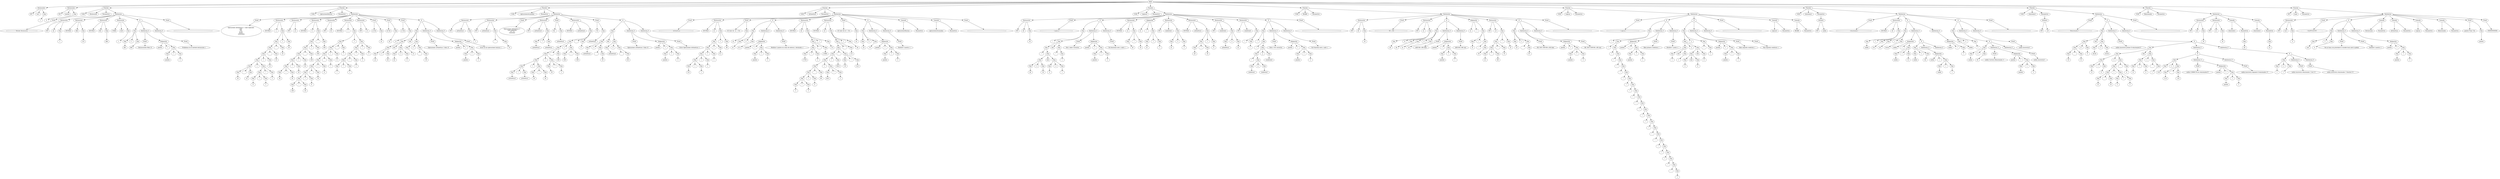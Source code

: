 digraph {
	Node0 [label=RAIZ]
	Node2878353042352 [label=Declaracion]
	Node0 -> Node2878353042352
	Nodet2878353042352 [label=INT]
	Node2878353042352 -> Nodet2878353042352
	Noden2878353042352 [label=var1]
	Node2878353042352 -> Noden2878353042352
	Node2878350022928 [label=Exp]
	Node2878353042352 -> Node2878350022928
	NodeV2878350022928 [label=1]
	Node2878350022928 -> NodeV2878350022928
	Node2878353042688 [label=Declaracion]
	Node0 -> Node2878353042688
	Nodet2878353042688 [label=INT]
	Node2878353042688 -> Nodet2878353042688
	Noden2878353042688 [label=punteo]
	Node2878353042688 -> Noden2878353042688
	Node2878353042256 [label=Exp]
	Node2878353042688 -> Node2878353042256
	NodeV2878353042256 [label=0]
	Node2878353042256 -> NodeV2878353042256
	Node2878353112032 [label=Funcion]
	Node0 -> Node2878353112032
	Nodet2878353112032 [label=VOID]
	Node2878353112032 -> Nodet2878353112032
	Noden2878353112032 [label=Declaracion]
	Node2878353112032 -> Noden2878353112032
	Nodep2878353112032 [label=Parametros]
	Node2878353112032 -> Nodep2878353112032
	Nodes2878353112032 [label=Sentencias]
	Node2878353112032 -> Nodes2878353112032
	Node2878353042832 [label=Printf]
	Nodes2878353112032 -> Node2878353042832
	NodeV2878353042832 [label="========= Metodo Declaracion =========\n"]
	Node2878353042832 -> NodeV2878353042832
	Node2878353109248 [label=Declaracion]
	Nodes2878353112032 -> Node2878353109248
	Nodet2878353109248 [label=INT]
	Node2878353109248 -> Nodet2878353109248
	Noden2878353109248 [label=n4]
	Node2878353109248 -> Noden2878353109248
	Node2878353109440 [label=Exp]
	Node2878353109248 -> Node2878353109440
	NodeV2878353109440 [label=2]
	Node2878353109440 -> NodeV2878353109440
	Node2878353109584 [label=Declaracion]
	Nodes2878353112032 -> Node2878353109584
	Nodet2878353109584 [label=DOUBLE]
	Node2878353109584 -> Nodet2878353109584
	Noden2878353109584 [label=db4]
	Node2878353109584 -> Noden2878353109584
	Node2878353043264 [label=Exp]
	Node2878353109584 -> Node2878353043264
	NodeV2878353043264 [label=0.0]
	Node2878353043264 -> NodeV2878353043264
	Node2878353109872 [label=Declaracion]
	Nodes2878353112032 -> Node2878353109872
	Nodet2878353109872 [label=DOUBLE]
	Node2878353109872 -> Nodet2878353109872
	Noden2878353109872 [label=db1]
	Node2878353109872 -> Noden2878353109872
	Node2878353109536 [label=Exp]
	Node2878353109872 -> Node2878353109536
	NodeI2878353109536 [label=db4]
	Node2878353109536 -> NodeI2878353109536
	Node2878353110160 [label=Declaracion]
	Nodes2878353112032 -> Node2878353110160
	Nodet2878353110160 [label=CHAR]
	Node2878353110160 -> Nodet2878353110160
	Noden2878353110160 [label=chr4]
	Node2878353110160 -> Noden2878353110160
	Node2878353109104 [label=Exp]
	Node2878353110160 -> Node2878353109104
	NodeV2878353109104 [label=s]
	Node2878353109104 -> NodeV2878353109104
	Node2878353111504 [label=If]
	Nodes2878353112032 -> Node2878353111504
	Node2878353110544 [label=Exp]
	Node2878353111504 -> Node2878353110544
	Node2878353109056 [label=Exp]
	Node2878353110544 -> Node2878353109056
	NodeI2878353109056 [label=db1]
	Node2878353109056 -> NodeI2878353109056
	NodeE12878353110544 [label="=="]
	Node2878353110544 -> NodeE12878353110544
	Node2878353110304 [label=Exp]
	Node2878353110544 -> Node2878353110304
	NodeI2878353110304 [label=db4]
	Node2878353110304 -> NodeI2878353110304
	NodeV2878353111504 [label=Sentencias_V]
	Node2878353111504 -> NodeV2878353111504
	Node2878353109968 [label=Printf]
	NodeV2878353111504 -> Node2878353109968
	NodeV2878353109968 [label="Declaraciones Bien :D\n"]
	Node2878353109968 -> NodeV2878353109968
	Node2878353110448 [label=Asignacion]
	NodeV2878353111504 -> Node2878353110448
	Noden2878353110448 [label=punteo]
	Node2878353110448 -> Noden2878353110448
	Nodeo2878353110448 [label="="]
	Node2878353110448 -> Nodeo2878353110448
	Node2878353111168 [label=Exp]
	Node2878353110448 -> Node2878353111168
	Node2878353110496 [label=Exp]
	Node2878353111168 -> Node2878353110496
	NodeI2878353110496 [label=punteo]
	Node2878353110496 -> NodeI2878353110496
	NodeE12878353111168 [label="+"]
	Node2878353111168 -> NodeE12878353111168
	Node2878353111024 [label=Exp]
	Node2878353111168 -> Node2878353111024
	NodeV2878353111024 [label=5]
	Node2878353111024 -> NodeV2878353111024
	NodeF2878353111504 [label=Sentencias_F]
	Node2878353111504 -> NodeF2878353111504
	Node2878353110832 [label=Printf]
	NodeF2878353111504 -> Node2878353110832
	NodeV2878353110832 [label="Problemas en el metodo declaracion :(\n"]
	Node2878353110832 -> NodeV2878353110832
	Node2878353109680 [label=Printf]
	Nodes2878353112032 -> Node2878353109680
	NodeV2878353109680 [label="======================================\n"]
	Node2878353109680 -> NodeV2878353109680
	Node2878353128464 [label=Funcion]
	Node0 -> Node2878353128464
	Nodet2878353128464 [label=VOID]
	Node2878353128464 -> Nodet2878353128464
	Noden2878353128464 [label=operacionesBasicas]
	Node2878353128464 -> Noden2878353128464
	Nodep2878353128464 [label=Parametros]
	Node2878353128464 -> Nodep2878353128464
	Nodes2878353128464 [label=Sentencias]
	Node2878353128464 -> Nodes2878353128464
	Node2878353111264 [label=Printf]
	Nodes2878353128464 -> Node2878353111264
	NodeV2878353111264 [label="Operaciones Aritmeticas 1: valor esperado:  \na)62   \nb)0   \nc)-19   \nd)256   \nresultados:\n"]
	Node2878353111264 -> NodeV2878353111264
	Node2878353111552 [label=Declaracion]
	Nodes2878353128464 -> Node2878353111552
	Nodet2878353111552 [label=DOUBLE]
	Node2878353111552 -> Nodet2878353111552
	Noden2878353111552 [label=a]
	Node2878353111552 -> Noden2878353111552
	Node2878353105344 [label=Exp]
	Node2878353111552 -> Node2878353105344
	Node2878353112944 [label=Exp]
	Node2878353105344 -> Node2878353112944
	Node2878353112560 [label=Exp]
	Node2878353112944 -> Node2878353112560
	Node2878353112512 [label=Exp]
	Node2878353112560 -> Node2878353112512
	Node2878353112656 [label=Exp]
	Node2878353112512 -> Node2878353112656
	Node2878353111888 [label=Exp]
	Node2878353112656 -> Node2878353111888
	Node2878353111696 [label=Exp]
	Node2878353111888 -> Node2878353111696
	NodeV2878353111696 [label=20]
	Node2878353111696 -> NodeV2878353111696
	NodeE12878353111888 [label="-"]
	Node2878353111888 -> NodeE12878353111888
	Node2878353110016 [label=Exp]
	Node2878353111888 -> Node2878353110016
	NodeV2878353110016 [label=10]
	Node2878353110016 -> NodeV2878353110016
	NodeE12878353112656 [label="+"]
	Node2878353112656 -> NodeE12878353112656
	Node2878353112752 [label=Exp]
	Node2878353112656 -> Node2878353112752
	Node2878353111840 [label=Exp]
	Node2878353112752 -> Node2878353111840
	Node2878353112080 [label=Exp]
	Node2878353111840 -> Node2878353112080
	NodeV2878353112080 [label=8]
	Node2878353112080 -> NodeV2878353112080
	NodeE12878353111840 [label="/"]
	Node2878353111840 -> NodeE12878353111840
	Node2878353112320 [label=Exp]
	Node2878353111840 -> Node2878353112320
	NodeV2878353112320 [label=2]
	Node2878353112320 -> NodeV2878353112320
	NodeE12878353112752 [label="*"]
	Node2878353112752 -> NodeE12878353112752
	Node2878353111936 [label=Exp]
	Node2878353112752 -> Node2878353111936
	NodeV2878353111936 [label=3]
	Node2878353111936 -> NodeV2878353111936
	NodeE12878353112512 [label="+"]
	Node2878353112512 -> NodeE12878353112512
	Node2878353112224 [label=Exp]
	Node2878353112512 -> Node2878353112224
	NodeV2878353112224 [label=10]
	Node2878353112224 -> NodeV2878353112224
	NodeE12878353112560 [label="-"]
	Node2878353112560 -> NodeE12878353112560
	Node2878353112800 [label=Exp]
	Node2878353112560 -> Node2878353112800
	NodeV2878353112800 [label=10]
	Node2878353112800 -> NodeV2878353112800
	NodeE12878353112944 [label="-"]
	Node2878353112944 -> NodeE12878353112944
	Node2878353112128 [label=Exp]
	Node2878353112944 -> Node2878353112128
	NodeV2878353112128 [label=10]
	Node2878353112128 -> NodeV2878353112128
	NodeE12878353105344 [label="+"]
	Node2878353105344 -> NodeE12878353105344
	Node2878353112896 [label=Exp]
	Node2878353105344 -> Node2878353112896
	NodeV2878353112896 [label=50]
	Node2878353112896 -> NodeV2878353112896
	Node2878353112176 [label=Declaracion]
	Nodes2878353128464 -> Node2878353112176
	Nodet2878353112176 [label=INT]
	Node2878353112176 -> Nodet2878353112176
	Noden2878353112176 [label=a2]
	Node2878353112176 -> Noden2878353112176
	Node2878353105248 [label=Declaracion]
	Nodes2878353128464 -> Node2878353105248
	Nodet2878353105248 [label=DOUBLE]
	Node2878353105248 -> Nodet2878353105248
	Noden2878353105248 [label=b]
	Node2878353105248 -> Noden2878353105248
	Node2878353107216 [label=Exp]
	Node2878353105248 -> Node2878353107216
	Node2878353107024 [label=Exp]
	Node2878353107216 -> Node2878353107024
	Node2878353106832 [label=Exp]
	Node2878353107024 -> Node2878353106832
	Node2878353106640 [label=Exp]
	Node2878353106832 -> Node2878353106640
	Node2878353106448 [label=Exp]
	Node2878353106640 -> Node2878353106448
	Node2878353106160 [label=Exp]
	Node2878353106448 -> Node2878353106160
	Node2878353105440 [label=Exp]
	Node2878353106160 -> Node2878353105440
	NodeV2878353105440 [label=50]
	Node2878353105440 -> NodeV2878353105440
	NodeE12878353106160 [label="/"]
	Node2878353106160 -> NodeE12878353106160
	Node2878353105152 [label=Exp]
	Node2878353106160 -> Node2878353105152
	NodeV2878353105152 [label=50]
	Node2878353105152 -> NodeV2878353105152
	NodeE12878353106448 [label="*"]
	Node2878353106448 -> NodeE12878353106448
	Node2878353105968 [label=Exp]
	Node2878353106448 -> Node2878353105968
	NodeV2878353105968 [label=50]
	Node2878353105968 -> NodeV2878353105968
	NodeE12878353106640 [label="+"]
	Node2878353106640 -> NodeE12878353106640
	Node2878353106352 [label=Exp]
	Node2878353106640 -> Node2878353106352
	NodeV2878353106352 [label=50]
	Node2878353106352 -> NodeV2878353106352
	NodeE12878353106832 [label="-"]
	Node2878353106832 -> NodeE12878353106832
	Node2878353106064 [label=Exp]
	Node2878353106832 -> Node2878353106064
	NodeV2878353106064 [label=100]
	Node2878353106064 -> NodeV2878353106064
	NodeE12878353107024 [label="+"]
	Node2878353107024 -> NodeE12878353107024
	Node2878353106304 [label=Exp]
	Node2878353107024 -> Node2878353106304
	NodeV2878353106304 [label=100]
	Node2878353106304 -> NodeV2878353106304
	NodeE12878353107216 [label="-"]
	Node2878353107216 -> NodeE12878353107216
	Node2878353106592 [label=Exp]
	Node2878353107216 -> Node2878353106592
	NodeV2878353106592 [label=100]
	Node2878353106592 -> NodeV2878353106592
	Node2878353107792 [label=Declaracion]
	Nodes2878353128464 -> Node2878353107792
	Nodet2878353107792 [label=INT]
	Node2878353107792 -> Nodet2878353107792
	Noden2878353107792 [label=b2]
	Node2878353107792 -> Noden2878353107792
	Node2878353107120 [label=Declaracion]
	Nodes2878353128464 -> Node2878353107120
	Nodet2878353107120 [label=DOUBLE]
	Node2878353107120 -> Nodet2878353107120
	Noden2878353107120 [label=c]
	Node2878353107120 -> Noden2878353107120
	Node2878353126160 [label=Exp]
	Node2878353107120 -> Node2878353126160
	Node2878353125680 [label=Exp]
	Node2878353126160 -> Node2878353125680
	Node2878353108704 [label=Exp]
	Node2878353125680 -> Node2878353108704
	Node2878353108848 [label=Exp]
	Node2878353108704 -> Node2878353108848
	Node2878353108656 [label=Exp]
	Node2878353108848 -> Node2878353108656
	Node2878353108464 [label=Exp]
	Node2878353108656 -> Node2878353108464
	Node2878353108272 [label=Exp]
	Node2878353108464 -> Node2878353108272
	Node2878353107984 [label=Exp]
	Node2878353108272 -> Node2878353107984
	Node2878353107264 [label=Exp]
	Node2878353107984 -> Node2878353107264
	NodeV2878353107264 [label=100]
	Node2878353107264 -> NodeV2878353107264
	NodeE12878353107984 [label="/"]
	Node2878353107984 -> NodeE12878353107984
	Node2878353107072 [label=Exp]
	Node2878353107984 -> Node2878353107072
	NodeV2878353107072 [label=20]
	Node2878353107072 -> NodeV2878353107072
	NodeE12878353108272 [label="*"]
	Node2878353108272 -> NodeE12878353108272
	Node2878353107312 [label=Exp]
	Node2878353108272 -> Node2878353107312
	NodeV2878353107312 [label=9]
	Node2878353107312 -> NodeV2878353107312
	NodeE12878353108464 [label="-"]
	Node2878353108464 -> NodeE12878353108464
	Node2878353108176 [label=Exp]
	Node2878353108464 -> Node2878353108176
	NodeV2878353108176 [label=78]
	Node2878353108176 -> NodeV2878353108176
	NodeE12878353108656 [label="+"]
	Node2878353108656 -> NodeE12878353108656
	Node2878353107888 [label=Exp]
	Node2878353108656 -> Node2878353107888
	NodeV2878353107888 [label=6]
	Node2878353107888 -> NodeV2878353107888
	NodeE12878353108848 [label="-"]
	Node2878353108848 -> NodeE12878353108848
	Node2878353108128 [label=Exp]
	Node2878353108848 -> Node2878353108128
	NodeV2878353108128 [label=7]
	Node2878353108128 -> NodeV2878353108128
	NodeE12878353108704 [label="+"]
	Node2878353108704 -> NodeE12878353108704
	Node2878353108416 [label=Exp]
	Node2878353108704 -> Node2878353108416
	NodeV2878353108416 [label=8]
	Node2878353108416 -> NodeV2878353108416
	NodeE12878353125680 [label="-"]
	Node2878353125680 -> NodeE12878353125680
	Node2878353108608 [label=Exp]
	Node2878353125680 -> Node2878353108608
	NodeV2878353108608 [label=7]
	Node2878353108608 -> NodeV2878353108608
	NodeE12878353126160 [label="+"]
	Node2878353126160 -> NodeE12878353126160
	Node2878353126688 [label=Exp]
	Node2878353126160 -> Node2878353126688
	Node2878353126496 [label=Exp]
	Node2878353126688 -> Node2878353126496
	Node2878353126304 [label=Exp]
	Node2878353126496 -> Node2878353126304
	Node2878353125488 [label=Exp]
	Node2878353126304 -> Node2878353125488
	Node2878353108800 [label=Exp]
	Node2878353125488 -> Node2878353108800
	NodeV2878353108800 [label=7]
	Node2878353108800 -> NodeV2878353108800
	NodeE12878353125488 [label="*"]
	Node2878353125488 -> NodeE12878353125488
	Node2878353125872 [label=Exp]
	Node2878353125488 -> Node2878353125872
	NodeV2878353125872 [label=1]
	Node2878353125872 -> NodeV2878353125872
	NodeE12878353126304 [label="*"]
	Node2878353126304 -> NodeE12878353126304
	Node2878353125728 [label=Exp]
	Node2878353126304 -> Node2878353125728
	NodeV2878353125728 [label=2]
	Node2878353125728 -> NodeV2878353125728
	NodeE12878353126496 [label="*"]
	Node2878353126496 -> NodeE12878353126496
	Node2878353126208 [label=Exp]
	Node2878353126496 -> Node2878353126208
	NodeV2878353126208 [label=3]
	Node2878353126208 -> NodeV2878353126208
	NodeE12878353126688 [label="/"]
	Node2878353126688 -> NodeE12878353126688
	Node2878353126016 [label=Exp]
	Node2878353126688 -> Node2878353126016
	NodeV2878353126016 [label=3]
	Node2878353126016 -> NodeV2878353126016
	Node2878353107648 [label=Declaracion]
	Nodes2878353128464 -> Node2878353107648
	Nodet2878353107648 [label=INT]
	Node2878353107648 -> Nodet2878353107648
	Noden2878353107648 [label=c2]
	Node2878353107648 -> Noden2878353107648
	Node2878353107168 [label=Printf]
	Nodes2878353128464 -> Node2878353107168
	NodeV2878353107168 [label="a) %d\n"]
	Node2878353107168 -> NodeV2878353107168
	Node2878353107408 [label=Exp]
	Node2878353107168 -> Node2878353107408
	NodeI2878353107408 [label=a2]
	Node2878353107408 -> NodeI2878353107408
	Node2878353126832 [label=Printf]
	Nodes2878353128464 -> Node2878353126832
	NodeV2878353126832 [label="b) %d\n"]
	Node2878353126832 -> NodeV2878353126832
	Node2878353110256 [label=Exp]
	Node2878353126832 -> Node2878353110256
	NodeI2878353110256 [label=b2]
	Node2878353110256 -> NodeI2878353110256
	Node2878353126544 [label=Printf]
	Nodes2878353128464 -> Node2878353126544
	NodeV2878353126544 [label="c) %d\n"]
	Node2878353126544 -> NodeV2878353126544
	Node2878353105392 [label=Exp]
	Node2878353126544 -> Node2878353105392
	NodeI2878353105392 [label=c2]
	Node2878353105392 -> NodeI2878353105392
	Node2878353129424 [label=If]
	Nodes2878353128464 -> Node2878353129424
	Node2878353128080 [label=Exp]
	Node2878353129424 -> Node2878353128080
	Node2878353126880 [label=Exp]
	Node2878353128080 -> Node2878353126880
	Node2878353127408 [label=Exp]
	Node2878353126880 -> Node2878353127408
	Node2878353127552 [label=Exp]
	Node2878353127408 -> Node2878353127552
	NodeI2878353127552 [label=a2]
	Node2878353127552 -> NodeI2878353127552
	NodeE12878353127408 [label="=="]
	Node2878353127408 -> NodeE12878353127408
	Node2878353127648 [label=Exp]
	Node2878353127408 -> Node2878353127648
	NodeV2878353127648 [label=62]
	Node2878353127648 -> NodeV2878353127648
	NodeE12878353126880 [label="&&"]
	Node2878353126880 -> NodeE12878353126880
	Node2878353127360 [label=Exp]
	Node2878353126880 -> Node2878353127360
	Node2878353127168 [label=Exp]
	Node2878353127360 -> Node2878353127168
	NodeI2878353127168 [label=b2]
	Node2878353127168 -> NodeI2878353127168
	NodeE12878353127360 [label="=="]
	Node2878353127360 -> NodeE12878353127360
	Node2878353127984 [label=Exp]
	Node2878353127360 -> Node2878353127984
	NodeV2878353127984 [label=0]
	Node2878353127984 -> NodeV2878353127984
	NodeE12878353128080 [label="&&"]
	Node2878353128080 -> NodeE12878353128080
	Node2878353128320 [label=Exp]
	Node2878353128080 -> Node2878353128320
	Node2878353125824 [label=Exp]
	Node2878353128320 -> Node2878353125824
	NodeI2878353125824 [label=c2]
	Node2878353125824 -> NodeI2878353125824
	NodeE12878353128320 [label="=="]
	Node2878353128320 -> NodeE12878353128320
	Node2878353128608 [label=Exp]
	Node2878353128320 -> Node2878353128608
	NodeE12878353128608 [label="-"]
	Node2878353128608 -> NodeE12878353128608
	Node2878353127456 [label=Exp]
	Node2878353128608 -> Node2878353127456
	NodeV2878353127456 [label=19]
	Node2878353127456 -> NodeV2878353127456
	NodeV2878353129424 [label=Sentencias_V]
	Node2878353129424 -> NodeV2878353129424
	Node2878353128176 [label=Printf]
	NodeV2878353129424 -> Node2878353128176
	NodeV2878353128176 [label="Operaciones aritmeticas 1 bien :D\n"]
	Node2878353128176 -> NodeV2878353128176
	Node2878353128272 [label=Asignacion]
	NodeV2878353129424 -> Node2878353128272
	Noden2878353128272 [label=punteo]
	Node2878353128272 -> Noden2878353128272
	Nodeo2878353128272 [label="="]
	Node2878353128272 -> Nodeo2878353128272
	Node2878353129184 [label=Exp]
	Node2878353128272 -> Node2878353129184
	Node2878353128848 [label=Exp]
	Node2878353129184 -> Node2878353128848
	NodeI2878353128848 [label=punteo]
	Node2878353128848 -> NodeI2878353128848
	NodeE12878353129184 [label="+"]
	Node2878353129184 -> NodeE12878353129184
	Node2878353129040 [label=Exp]
	Node2878353129184 -> Node2878353129040
	NodeV2878353129040 [label=5]
	Node2878353129040 -> NodeV2878353129040
	NodeF2878353129424 [label=Sentencias_F]
	Node2878353129424 -> NodeF2878353129424
	Node2878353128944 [label=Printf]
	NodeF2878353129424 -> Node2878353128944
	NodeV2878353128944 [label="Error en las operaciones basicas :(\n"]
	Node2878353128944 -> NodeV2878353128944
	Node2878353139312 [label=Funcion]
	Node0 -> Node2878353139312
	Nodet2878353139312 [label=VOID]
	Node2878353139312 -> Nodet2878353139312
	Noden2878353139312 [label=operacionesAvanzadas]
	Node2878353139312 -> Noden2878353139312
	Nodep2878353139312 [label=Parametros]
	Node2878353139312 -> Nodep2878353139312
	Nodes2878353139312 [label=Sentencias]
	Node2878353139312 -> Nodes2878353139312
	Node2878353129824 [label=Declaracion]
	Nodes2878353139312 -> Node2878353129824
	Nodet2878353129824 [label=INT]
	Node2878353129824 -> Nodet2878353129824
	Noden2878353129824 [label=aritmetica1]
	Node2878353129824 -> Noden2878353129824
	Node2878353129232 [label=Exp]
	Node2878353129824 -> Node2878353129232
	NodeV2878353129232 [label=2]
	Node2878353129232 -> NodeV2878353129232
	Node2878353129536 [label=Declaracion]
	Nodes2878353139312 -> Node2878353129536
	Nodet2878353129536 [label=INT]
	Node2878353129536 -> Nodet2878353129536
	Noden2878353129536 [label=aritmetica2]
	Node2878353129536 -> Noden2878353129536
	Node2878353129872 [label=Exp]
	Node2878353129536 -> Node2878353129872
	NodeE12878353129872 [label="-"]
	Node2878353129872 -> NodeE12878353129872
	Node2878353129328 [label=Exp]
	Node2878353129872 -> Node2878353129328
	NodeV2878353129328 [label=10]
	Node2878353129328 -> NodeV2878353129328
	Node2878353042496 [label=Printf]
	Nodes2878353139312 -> Node2878353042496
	NodeV2878353042496 [label="Operaciones Aritmeticas 2:\n valor esperado:\n -20  2.0\n resultado:\n"]
	Node2878353042496 -> NodeV2878353042496
	Node2878353130496 [label=Declaracion]
	Nodes2878353139312 -> Node2878353130496
	Nodet2878353130496 [label=INT]
	Node2878353130496 -> Nodet2878353130496
	Noden2878353130496 [label=aritmetica3]
	Node2878353130496 -> Noden2878353130496
	Node2878353130640 [label=Exp]
	Node2878353130496 -> Node2878353130640
	Node2878353130688 [label=Exp]
	Node2878353130640 -> Node2878353130688
	NodeI2878353130688 [label=aritmetica2]
	Node2878353130688 -> NodeI2878353130688
	NodeE12878353130640 [label="*"]
	Node2878353130640 -> NodeE12878353130640
	Node2878353130016 [label=Exp]
	Node2878353130640 -> Node2878353130016
	NodeI2878353130016 [label=aritmetica1]
	Node2878353130016 -> NodeI2878353130016
	Node2878353130544 [label=Printf]
	Nodes2878353139312 -> Node2878353130544
	NodeV2878353130544 [label="%d  "]
	Node2878353130544 -> NodeV2878353130544
	Node2878353130400 [label=Exp]
	Node2878353130544 -> Node2878353130400
	NodeI2878353130400 [label=aritmetica3]
	Node2878353130400 -> NodeI2878353130400
	Node2878353132800 [label=Declaracion]
	Nodes2878353139312 -> Node2878353132800
	Nodet2878353132800 [label=DOUBLE]
	Node2878353132800 -> Nodet2878353132800
	Noden2878353132800 [label=aritmetica4]
	Node2878353132800 -> Noden2878353132800
	Node2878353132320 [label=Exp]
	Node2878353132800 -> Node2878353132320
	Node2878353132464 [label=Exp]
	Node2878353132320 -> Node2878353132464
	Node2878353131504 [label=Exp]
	Node2878353132464 -> Node2878353131504
	Node2878353131744 [label=Exp]
	Node2878353131504 -> Node2878353131744
	Node2878353131120 [label=Exp]
	Node2878353131744 -> Node2878353131120
	Node2878353131072 [label=Exp]
	Node2878353131120 -> Node2878353131072
	Node2878353131456 [label=Exp]
	Node2878353131072 -> Node2878353131456
	NodeI2878353131456 [label=aritmetica3]
	Node2878353131456 -> NodeI2878353131456
	NodeE12878353131072 [label="/"]
	Node2878353131072 -> NodeE12878353131072
	Node2878353130832 [label=Exp]
	Node2878353131072 -> Node2878353130832
	NodeI2878353130832 [label=aritmetica1]
	Node2878353130832 -> NodeI2878353130832
	NodeE12878353131120 [label="+"]
	Node2878353131120 -> NodeE12878353131120
	Node2878353131168 [label=Exp]
	Node2878353131120 -> Node2878353131168
	Node2878353131264 [label=Exp]
	Node2878353131168 -> Node2878353131264
	NodeV2878353131264 [label=50]
	Node2878353131264 -> NodeV2878353131264
	NodeE12878353131168 [label="/"]
	Node2878353131168 -> NodeE12878353131168
	Node2878353131648 [label=Exp]
	Node2878353131168 -> Node2878353131648
	NodeV2878353131648 [label=50]
	Node2878353131648 -> NodeV2878353131648
	NodeE12878353131744 [label="+"]
	Node2878353131744 -> NodeE12878353131744
	Node2878353131984 [label=Exp]
	Node2878353131744 -> Node2878353131984
	Node2878353131552 [label=Exp]
	Node2878353131984 -> Node2878353131552
	NodeV2878353131552 [label=50]
	Node2878353131552 -> NodeV2878353131552
	NodeE12878353131984 [label="*"]
	Node2878353131984 -> NodeE12878353131984
	Node2878353130352 [label=Exp]
	Node2878353131984 -> Node2878353130352
	NodeV2878353130352 [label=2]
	Node2878353130352 -> NodeV2878353130352
	NodeE12878353131504 [label="-"]
	Node2878353131504 -> NodeE12878353131504
	Node2878353131840 [label=Exp]
	Node2878353131504 -> Node2878353131840
	NodeV2878353131840 [label=100]
	Node2878353131840 -> NodeV2878353131840
	NodeE12878353132464 [label="+"]
	Node2878353132464 -> NodeE12878353132464
	Node2878353132128 [label=Exp]
	Node2878353132464 -> Node2878353132128
	Node2878353132224 [label=Exp]
	Node2878353132128 -> Node2878353132224
	NodeV2878353132224 [label=100]
	Node2878353132224 -> NodeV2878353132224
	NodeE12878353132128 [label="/"]
	Node2878353132128 -> NodeE12878353132128
	Node2878353132608 [label=Exp]
	Node2878353132128 -> Node2878353132608
	NodeV2878353132608 [label=100]
	Node2878353132608 -> NodeV2878353132608
	NodeE12878353132320 [label="-"]
	Node2878353132320 -> NodeE12878353132320
	Node2878353131936 [label=Exp]
	Node2878353132320 -> Node2878353131936
	NodeV2878353131936 [label=0]
	Node2878353131936 -> NodeV2878353131936
	Node2878353129632 [label=Printf]
	Nodes2878353139312 -> Node2878353129632
	NodeV2878353129632 [label="%f\n"]
	Node2878353129632 -> NodeV2878353129632
	Node2878353129968 [label=Exp]
	Node2878353129632 -> Node2878353129968
	NodeI2878353129968 [label=aritmetica4]
	Node2878353129968 -> NodeI2878353129968
	Node2878353139072 [label=If]
	Nodes2878353139312 -> Node2878353139072
	Node2878353132560 [label=Exp]
	Node2878353139072 -> Node2878353132560
	Node2878353130064 [label=Exp]
	Node2878353132560 -> Node2878353130064
	Node2878353130976 [label=Exp]
	Node2878353130064 -> Node2878353130976
	NodeI2878353130976 [label=aritmetica3]
	Node2878353130976 -> NodeI2878353130976
	NodeE12878353130064 [label="=="]
	Node2878353130064 -> NodeE12878353130064
	Node2878353133328 [label=Exp]
	Node2878353130064 -> Node2878353133328
	NodeE12878353133328 [label="-"]
	Node2878353133328 -> NodeE12878353133328
	Node2878353129584 [label=Exp]
	Node2878353133328 -> Node2878353129584
	NodeV2878353129584 [label=20]
	Node2878353129584 -> NodeV2878353129584
	NodeE12878353132560 [label="&&"]
	Node2878353132560 -> NodeE12878353132560
	Node2878353133088 [label=Exp]
	Node2878353132560 -> Node2878353133088
	Node2878353132704 [label=Exp]
	Node2878353133088 -> Node2878353132704
	NodeI2878353132704 [label=aritmetica4]
	Node2878353132704 -> NodeI2878353132704
	NodeE12878353133088 [label="=="]
	Node2878353133088 -> NodeE12878353133088
	Node2878353138160 [label=Exp]
	Node2878353133088 -> Node2878353138160
	NodeE12878353138160 [label="-"]
	Node2878353138160 -> NodeE12878353138160
	Node2878353137920 [label=Exp]
	Node2878353138160 -> Node2878353137920
	NodeV2878353137920 [label=8.0]
	Node2878353137920 -> NodeV2878353137920
	NodeV2878353139072 [label=Sentencias_V]
	Node2878353139072 -> NodeV2878353139072
	Node2878353133280 [label=Printf]
	NodeV2878353139072 -> Node2878353133280
	NodeV2878353133280 [label="Operaciones aritmeticas 2 bien :D\n"]
	Node2878353133280 -> NodeV2878353133280
	Node2878353137728 [label=Asignacion]
	NodeV2878353139072 -> Node2878353137728
	Noden2878353137728 [label=punteo]
	Node2878353137728 -> Noden2878353137728
	Nodeo2878353137728 [label="="]
	Node2878353137728 -> Nodeo2878353137728
	Node2878353138736 [label=Exp]
	Node2878353137728 -> Node2878353138736
	Node2878353138400 [label=Exp]
	Node2878353138736 -> Node2878353138400
	NodeI2878353138400 [label=punteo]
	Node2878353138400 -> NodeI2878353138400
	NodeE12878353138736 [label="+"]
	Node2878353138736 -> NodeE12878353138736
	Node2878353138592 [label=Exp]
	Node2878353138736 -> Node2878353138592
	NodeV2878353138592 [label=5]
	Node2878353138592 -> NodeV2878353138592
	NodeF2878353139072 [label=Sentencias_F]
	Node2878353139072 -> NodeF2878353139072
	Node2878353138352 [label=Printf]
	NodeF2878353139072 -> Node2878353138352
	NodeV2878353138352 [label="Error Operaciones Aritmeticas :c\n"]
	Node2878353138352 -> NodeV2878353138352
	Node2878353144992 [label=Funcion]
	Node0 -> Node2878353144992
	Nodet2878353144992 [label=VOID]
	Node2878353144992 -> Nodet2878353144992
	Noden2878353144992 [label=Aritmeticas]
	Node2878353144992 -> Noden2878353144992
	Nodep2878353144992 [label=Parametros]
	Node2878353144992 -> Nodep2878353144992
	Nodes2878353144992 [label=Sentencias]
	Node2878353144992 -> Nodes2878353144992
	Node2878353138688 [label=Printf]
	Nodes2878353144992 -> Node2878353138688
	NodeV2878353138688 [label="==============Aritmeticas=============\n"]
	Node2878353138688 -> NodeV2878353138688
	Node2878353139888 [label=Declaracion]
	Nodes2878353144992 -> Node2878353139888
	Nodet2878353139888 [label=DOUBLE]
	Node2878353139888 -> Nodet2878353139888
	Noden2878353139888 [label=n1]
	Node2878353139888 -> Noden2878353139888
	Node2878353140320 [label=Exp]
	Node2878353139888 -> Node2878353140320
	Node2878353140128 [label=Exp]
	Node2878353140320 -> Node2878353140128
	Node2878353139936 [label=Exp]
	Node2878353140128 -> Node2878353139936
	Node2878353139696 [label=Exp]
	Node2878353139936 -> Node2878353139696
	Node2878353139264 [label=Exp]
	Node2878353139696 -> Node2878353139264
	Node2878353139216 [label=Exp]
	Node2878353139264 -> Node2878353139216
	NodeV2878353139216 [label=0.0]
	Node2878353139216 -> NodeV2878353139216
	NodeE12878353139264 [label="+"]
	Node2878353139264 -> NodeE12878353139264
	Node2878353137824 [label=Exp]
	Node2878353139264 -> Node2878353137824
	NodeV2878353137824 [label=1]
	Node2878353137824 -> NodeV2878353137824
	NodeE12878353139696 [label="+"]
	Node2878353139696 -> NodeE12878353139696
	Node2878353139600 [label=Exp]
	Node2878353139696 -> Node2878353139600
	NodeV2878353139600 [label=1]
	Node2878353139600 -> NodeV2878353139600
	NodeE12878353139936 [label="+"]
	Node2878353139936 -> NodeE12878353139936
	Node2878353139504 [label=Exp]
	Node2878353139936 -> Node2878353139504
	NodeV2878353139504 [label=1]
	Node2878353139504 -> NodeV2878353139504
	NodeE12878353140128 [label="+"]
	Node2878353140128 -> NodeE12878353140128
	Node2878353138832 [label=Exp]
	Node2878353140128 -> Node2878353138832
	NodeV2878353138832 [label=0.1]
	Node2878353138832 -> NodeV2878353138832
	NodeE12878353140320 [label="+"]
	Node2878353140320 -> NodeE12878353140320
	Node2878353139456 [label=Exp]
	Node2878353140320 -> Node2878353139456
	NodeV2878353139456 [label=49]
	Node2878353139456 -> NodeV2878353139456
	Node2878353140224 [label=Printf]
	Nodes2878353144992 -> Node2878353140224
	NodeV2878353140224 [label="El valor de  n1 = %f\n"]
	Node2878353140224 -> NodeV2878353140224
	Node2878353133424 [label=Exp]
	Node2878353140224 -> Node2878353133424
	NodeI2878353133424 [label=n1]
	Node2878353133424 -> NodeI2878353133424
	Node2878353141616 [label=If]
	Nodes2878353144992 -> Node2878353141616
	Node2878353140176 [label=Exp]
	Node2878353141616 -> Node2878353140176
	Node2878353111744 [label=Exp]
	Node2878353140176 -> Node2878353111744
	NodeI2878353111744 [label=n1]
	Node2878353111744 -> NodeI2878353111744
	NodeE12878353140176 [label="=="]
	Node2878353140176 -> NodeE12878353140176
	Node2878353139024 [label=Exp]
	Node2878353140176 -> Node2878353139024
	NodeV2878353139024 [label=52.1]
	Node2878353139024 -> NodeV2878353139024
	NodeV2878353141616 [label=Sentencias_V]
	Node2878353141616 -> NodeV2878353141616
	Node2878353140560 [label=Asignacion]
	NodeV2878353141616 -> Node2878353140560
	Noden2878353140560 [label=punteo]
	Node2878353140560 -> Noden2878353140560
	Nodeo2878353140560 [label="="]
	Node2878353140560 -> Nodeo2878353140560
	Node2878353141472 [label=Exp]
	Node2878353140560 -> Node2878353141472
	Node2878353141232 [label=Exp]
	Node2878353141472 -> Node2878353141232
	NodeI2878353141232 [label=punteo]
	Node2878353141232 -> NodeI2878353141232
	NodeE12878353141472 [label="+"]
	Node2878353141472 -> NodeE12878353141472
	Node2878353141376 [label=Exp]
	Node2878353141472 -> Node2878353141376
	NodeV2878353141376 [label=5]
	Node2878353141376 -> NodeV2878353141376
	NodeF2878353141616 [label=Sentencias_F]
	Node2878353141616 -> NodeF2878353141616
	Node2878353141184 [label=Printf]
	NodeF2878353141616 -> Node2878353141184
	NodeV2878353141184 [label="Perdiste 5 puntos en suma de enteros y decimales :c\n"]
	Node2878353141184 -> NodeV2878353141184
	Node2878353141136 [label=Declaracion]
	Nodes2878353144992 -> Node2878353141136
	Nodet2878353141136 [label=DOUBLE]
	Node2878353141136 -> Nodet2878353141136
	Noden2878353141136 [label=n4]
	Node2878353141136 -> Noden2878353141136
	Node2878353141872 [label=Exp]
	Node2878353141136 -> Node2878353141872
	Node2878353141280 [label=Exp]
	Node2878353141872 -> Node2878353141280
	Node2878353142352 [label=Exp]
	Node2878353141280 -> Node2878353142352
	Node2878353141664 [label=Exp]
	Node2878353142352 -> Node2878353141664
	NodeV2878353141664 [label=5750]
	Node2878353141664 -> NodeV2878353141664
	NodeE12878353142352 [label="*"]
	Node2878353142352 -> NodeE12878353142352
	Node2878353140512 [label=Exp]
	Node2878353142352 -> Node2878353140512
	NodeV2878353140512 [label=2]
	Node2878353140512 -> NodeV2878353140512
	NodeE12878353141280 [label="-"]
	Node2878353141280 -> NodeE12878353141280
	Node2878353140656 [label=Exp]
	Node2878353141280 -> Node2878353140656
	NodeV2878353140656 [label=11800]
	Node2878353140656 -> NodeV2878353140656
	NodeE12878353141872 [label="+"]
	Node2878353141872 -> NodeE12878353141872
	Node2878353140944 [label=Exp]
	Node2878353141872 -> Node2878353140944
	NodeV2878353140944 [label=1.0]
	Node2878353140944 -> NodeV2878353140944
	Node2878353144320 [label=Declaracion]
	Nodes2878353144992 -> Node2878353144320
	Nodet2878353144320 [label=DOUBLE]
	Node2878353144320 -> Nodet2878353144320
	Noden2878353144320 [label=n3]
	Node2878353144320 -> Noden2878353144320
	Node2878353144272 [label=Exp]
	Node2878353144320 -> Node2878353144272
	Node2878353143936 [label=Exp]
	Node2878353144272 -> Node2878353143936
	Node2878353144032 [label=Exp]
	Node2878353143936 -> Node2878353144032
	Node2878353143408 [label=Exp]
	Node2878353144032 -> Node2878353143408
	Node2878353143312 [label=Exp]
	Node2878353143408 -> Node2878353143312
	Node2878353143264 [label=Exp]
	Node2878353143312 -> Node2878353143264
	Node2878353142832 [label=Exp]
	Node2878353143264 -> Node2878353142832
	Node2878353142976 [label=Exp]
	Node2878353142832 -> Node2878353142976
	Node2878353140752 [label=Exp]
	Node2878353142976 -> Node2878353140752
	NodeV2878353140752 [label=3]
	Node2878353140752 -> NodeV2878353140752
	NodeE12878353142976 [label="*"]
	Node2878353142976 -> NodeE12878353142976
	Node2878353142736 [label=Exp]
	Node2878353142976 -> Node2878353142736
	NodeV2878353142736 [label=3]
	Node2878353142736 -> NodeV2878353142736
	NodeE12878353142832 [label="+"]
	Node2878353142832 -> NodeE12878353142832
	Node2878353142640 [label=Exp]
	Node2878353142832 -> Node2878353142640
	NodeV2878353142640 [label=4]
	Node2878353142640 -> NodeV2878353142640
	NodeE12878353143264 [label="-"]
	Node2878353143264 -> NodeE12878353143264
	Node2878353142544 [label=Exp]
	Node2878353143264 -> Node2878353142544
	NodeV2878353142544 [label=80]
	Node2878353142544 -> NodeV2878353142544
	NodeE12878353143312 [label="+"]
	Node2878353143312 -> NodeE12878353143312
	Node2878353143024 [label=Exp]
	Node2878353143312 -> Node2878353143024
	Node2878353142880 [label=Exp]
	Node2878353143024 -> Node2878353142880
	NodeV2878353142880 [label=40.0]
	Node2878353142880 -> NodeV2878353142880
	NodeE12878353143024 [label="*"]
	Node2878353143024 -> NodeE12878353143024
	Node2878353143360 [label=Exp]
	Node2878353143024 -> Node2878353143360
	NodeV2878353143360 [label=2]
	Node2878353143360 -> NodeV2878353143360
	NodeE12878353143408 [label="+"]
	Node2878353143408 -> NodeE12878353143408
	Node2878353143168 [label=Exp]
	Node2878353143408 -> Node2878353143168
	NodeV2878353143168 [label=358.5]
	Node2878353143168 -> NodeV2878353143168
	NodeE12878353144032 [label="-"]
	Node2878353144032 -> NodeE12878353144032
	Node2878353143552 [label=Exp]
	Node2878353144032 -> Node2878353143552
	Node2878353143648 [label=Exp]
	Node2878353143552 -> Node2878353143648
	NodeV2878353143648 [label=29]
	Node2878353143648 -> NodeV2878353143648
	NodeE12878353143552 [label="/"]
	Node2878353143552 -> NodeE12878353143552
	Node2878353144128 [label=Exp]
	Node2878353143552 -> Node2878353144128
	NodeV2878353144128 [label=14.5]
	Node2878353144128 -> NodeV2878353144128
	NodeE12878353143936 [label="-"]
	Node2878353143936 -> NodeE12878353143936
	Node2878353142160 [label=Exp]
	Node2878353143936 -> Node2878353142160
	NodeV2878353142160 [label=0.5]
	Node2878353142160 -> NodeV2878353142160
	NodeE12878353144272 [label="+"]
	Node2878353144272 -> NodeE12878353144272
	Node2878353144080 [label=Exp]
	Node2878353144272 -> Node2878353144080
	NodeI2878353144080 [label=n4]
	Node2878353144080 -> NodeI2878353144080
	Node2878353139744 [label=Printf]
	Nodes2878353144992 -> Node2878353139744
	NodeV2878353139744 [label="El valor de n3 = %f\n"]
	Node2878353139744 -> NodeV2878353139744
	Node2878353141520 [label=Exp]
	Node2878353139744 -> Node2878353141520
	NodeI2878353141520 [label=n3]
	Node2878353141520 -> NodeI2878353141520
	Node2878353145712 [label=If]
	Nodes2878353144992 -> Node2878353145712
	Node2878353142304 [label=Exp]
	Node2878353145712 -> Node2878353142304
	Node2878353140848 [label=Exp]
	Node2878353142304 -> Node2878353140848
	NodeI2878353140848 [label=n3]
	Node2878353140848 -> NodeI2878353140848
	NodeE12878353142304 [label="=="]
	Node2878353142304 -> NodeE12878353142304
	Node2878353142448 [label=Exp]
	Node2878353142304 -> Node2878353142448
	NodeV2878353142448 [label=70]
	Node2878353142448 -> NodeV2878353142448
	NodeV2878353145712 [label=Sentencias_V]
	Node2878353145712 -> NodeV2878353145712
	Node2878353143984 [label=Asignacion]
	NodeV2878353145712 -> Node2878353143984
	Noden2878353143984 [label=punteo]
	Node2878353143984 -> Noden2878353143984
	Nodeo2878353143984 [label="="]
	Node2878353143984 -> Nodeo2878353143984
	Node2878353145568 [label=Exp]
	Node2878353143984 -> Node2878353145568
	Node2878353145328 [label=Exp]
	Node2878353145568 -> Node2878353145328
	NodeI2878353145328 [label=punteo]
	Node2878353145328 -> NodeI2878353145328
	NodeE12878353145568 [label="+"]
	Node2878353145568 -> NodeE12878353145568
	Node2878353145472 [label=Exp]
	Node2878353145568 -> Node2878353145472
	NodeV2878353145472 [label=3]
	Node2878353145472 -> NodeV2878353145472
	NodeF2878353145712 [label=Sentencias_F]
	Node2878353145712 -> NodeF2878353145712
	Node2878353145280 [label=Printf]
	NodeF2878353145712 -> Node2878353145280
	NodeV2878353145280 [label="Perdiste 3 puntos :c\n"]
	Node2878353145280 -> NodeV2878353145280
	Node2878353142064 [label=Llamada]
	Nodes2878353144992 -> Node2878353142064
	Noden2878353142064 [label=operacionesBasicas]
	Node2878353142064 -> Noden2878353142064
	Nodep2878353142064 [label=Parametros]
	Node2878353142064 -> Nodep2878353142064
	Node2878353145136 [label=Llamada]
	Nodes2878353144992 -> Node2878353145136
	Noden2878353145136 [label=operacionesAvanzadas]
	Node2878353145136 -> Noden2878353145136
	Nodep2878353145136 [label=Parametros]
	Node2878353145136 -> Nodep2878353145136
	Node2878353145760 [label=Printf]
	Nodes2878353144992 -> Node2878353145760
	NodeV2878353145760 [label="======================================\n"]
	Node2878353145760 -> NodeV2878353145760
	Node2878353157424 [label=Funcion]
	Node0 -> Node2878353157424
	Nodet2878353157424 [label=VOID]
	Node2878353157424 -> Nodet2878353157424
	Noden2878353157424 [label=Logicas2]
	Node2878353157424 -> Noden2878353157424
	Nodep2878353157424 [label=Parametros]
	Node2878353157424 -> Nodep2878353157424
	Nodes2878353157424 [label=Sentencias]
	Node2878353157424 -> Nodes2878353157424
	Node2878353146304 [label=Declaracion]
	Nodes2878353157424 -> Node2878353146304
	Nodet2878353146304 [label=INT]
	Node2878353146304 -> Nodet2878353146304
	Noden2878353146304 [label=n0]
	Node2878353146304 -> Noden2878353146304
	Node2878353145376 [label=Exp]
	Node2878353146304 -> Node2878353145376
	NodeV2878353145376 [label=16]
	Node2878353145376 -> NodeV2878353145376
	Node2878353145616 [label=Printf]
	Nodes2878353157424 -> Node2878353145616
	NodeV2878353145616 [label="==============Logicas2=============\n"]
	Node2878353145616 -> NodeV2878353145616
	Node2878353148416 [label=If]
	Nodes2878353157424 -> Node2878353148416
	Node2878353146352 [label=Exp]
	Node2878353148416 -> Node2878353146352
	NodeE12878353146352 [label="!"]
	Node2878353146352 -> NodeE12878353146352
	Node2878353147504 [label=Exp]
	Node2878353146352 -> Node2878353147504
	Node2878353146160 [label=Exp]
	Node2878353147504 -> Node2878353146160
	NodeE12878353146160 [label="!"]
	Node2878353146160 -> NodeE12878353146160
	Node2878353147024 [label=Exp]
	Node2878353146160 -> Node2878353147024
	Node2878353146976 [label=Exp]
	Node2878353147024 -> Node2878353146976
	Node2878353127792 [label=Exp]
	Node2878353146976 -> Node2878353127792
	NodeI2878353127792 [label=n0]
	Node2878353127792 -> NodeI2878353127792
	NodeE12878353146976 [label="=="]
	Node2878353146976 -> NodeE12878353146976
	Node2878353146736 [label=Exp]
	Node2878353146976 -> Node2878353146736
	NodeV2878353146736 [label=16]
	Node2878353146736 -> NodeV2878353146736
	NodeE12878353147024 [label="&&"]
	Node2878353147024 -> NodeE12878353147024
	Node2878353146928 [label=Exp]
	Node2878353147024 -> Node2878353146928
	Node2878353146496 [label=Exp]
	Node2878353146928 -> Node2878353146496
	NodeV2878353146496 [label=0]
	Node2878353146496 -> NodeV2878353146496
	NodeE12878353146928 [label="=="]
	Node2878353146928 -> NodeE12878353146928
	Node2878353147264 [label=Exp]
	Node2878353146928 -> Node2878353147264
	NodeV2878353147264 [label=1]
	Node2878353147264 -> NodeV2878353147264
	NodeE12878353147504 [label="&&"]
	Node2878353147504 -> NodeE12878353147504
	Node2878353147072 [label=Exp]
	Node2878353147504 -> Node2878353147072
	NodeE12878353147072 [label="!"]
	Node2878353147072 -> NodeE12878353147072
	Node2878353145968 [label=Exp]
	Node2878353147072 -> Node2878353145968
	NodeV2878353145968 [label=1]
	Node2878353145968 -> NodeV2878353145968
	NodeV2878353148416 [label=Sentencias_V]
	Node2878353148416 -> NodeV2878353148416
	Node2878353146064 [label=Printf]
	NodeV2878353148416 -> Node2878353146064
	NodeV2878353146064 [label="Not y Ands Correctos\n"]
	Node2878353146064 -> NodeV2878353146064
	Node2878353147552 [label=Asignacion]
	NodeV2878353148416 -> Node2878353147552
	Noden2878353147552 [label=punteo]
	Node2878353147552 -> Noden2878353147552
	Nodeo2878353147552 [label="="]
	Node2878353147552 -> Nodeo2878353147552
	Node2878353148032 [label=Exp]
	Node2878353147552 -> Node2878353148032
	Node2878353148224 [label=Exp]
	Node2878353148032 -> Node2878353148224
	NodeI2878353148224 [label=punteo]
	Node2878353148224 -> NodeI2878353148224
	NodeE12878353148032 [label="+"]
	Node2878353148032 -> NodeE12878353148032
	Node2878353147600 [label=Exp]
	Node2878353148032 -> Node2878353147600
	NodeV2878353147600 [label=3]
	Node2878353147600 -> NodeV2878353147600
	NodeF2878353148416 [label=Sentencias_F]
	Node2878353148416 -> NodeF2878353148416
	Node2878353147888 [label=Printf]
	NodeF2878353148416 -> Node2878353147888
	NodeV2878353147888 [label="No funcionan nots y ands :(\n"]
	Node2878353147888 -> NodeV2878353147888
	Node2878353146592 [label=Declaracion]
	Nodes2878353157424 -> Node2878353146592
	Nodet2878353146592 [label=DOUBLE]
	Node2878353146592 -> Nodet2878353146592
	Noden2878353146592 [label=n1]
	Node2878353146592 -> Noden2878353146592
	Node2878353148944 [label=Exp]
	Node2878353146592 -> Node2878353148944
	Node2878353148656 [label=Exp]
	Node2878353148944 -> Node2878353148656
	NodeI2878353148656 [label=n0]
	Node2878353148656 -> NodeI2878353148656
	NodeE12878353148944 [label="/"]
	Node2878353148944 -> NodeE12878353148944
	Node2878353147840 [label=Exp]
	Node2878353148944 -> Node2878353147840
	NodeV2878353147840 [label=16]
	Node2878353147840 -> NodeV2878353147840
	Node2878353146688 [label=Asignacion]
	Nodes2878353157424 -> Node2878353146688
	Noden2878353146688 [label=n1]
	Node2878353146688 -> Noden2878353146688
	Nodeo2878353146688 [label="="]
	Node2878353146688 -> Nodeo2878353146688
	Node2878353148704 [label=Exp]
	Node2878353146688 -> Node2878353148704
	Node2878353148368 [label=Exp]
	Node2878353148704 -> Node2878353148368
	NodeI2878353148368 [label=n1]
	Node2878353148368 -> NodeI2878353148368
	NodeE12878353148704 [label="+"]
	Node2878353148704 -> NodeE12878353148704
	Node2878353148320 [label=Exp]
	Node2878353148704 -> Node2878353148320
	NodeV2878353148320 [label=1]
	Node2878353148320 -> NodeV2878353148320
	Node2878353148800 [label=Declaracion]
	Nodes2878353157424 -> Node2878353148800
	Nodet2878353148800 [label=INT]
	Node2878353148800 -> Nodet2878353148800
	Noden2878353148800 [label=condicion1]
	Node2878353148800 -> Noden2878353148800
	Node2878353149424 [label=Exp]
	Node2878353148800 -> Node2878353149424
	Node2878353148896 [label=Exp]
	Node2878353149424 -> Node2878353148896
	NodeI2878353148896 [label=n1]
	Node2878353148896 -> NodeI2878353148896
	NodeE12878353149424 [label="!="]
	Node2878353149424 -> NodeE12878353149424
	Node2878353149184 [label=Exp]
	Node2878353149424 -> Node2878353149184
	NodeV2878353149184 [label=2]
	Node2878353149184 -> NodeV2878353149184
	Node2878353149904 [label=Declaracion]
	Nodes2878353157424 -> Node2878353149904
	Nodet2878353149904 [label=DOUBLE]
	Node2878353149904 -> Nodet2878353149904
	Noden2878353149904 [label=aritmetica1]
	Node2878353149904 -> Noden2878353149904
	Node2878353149808 [label=Exp]
	Node2878353149904 -> Node2878353149808
	Node2878353149856 [label=Exp]
	Node2878353149808 -> Node2878353149856
	Node2878353149136 [label=Exp]
	Node2878353149856 -> Node2878353149136
	NodeI2878353149136 [label=n0]
	Node2878353149136 -> NodeI2878353149136
	NodeE12878353149856 [label="/"]
	Node2878353149856 -> NodeE12878353149856
	Node2878353149616 [label=Exp]
	Node2878353149856 -> Node2878353149616
	NodeV2878353149616 [label=16]
	Node2878353149616 -> NodeV2878353149616
	NodeE12878353149808 [label="+"]
	Node2878353149808 -> NodeE12878353149808
	Node2878353148848 [label=Exp]
	Node2878353149808 -> Node2878353148848
	NodeV2878353148848 [label=0]
	Node2878353148848 -> NodeV2878353148848
	Node2878353149760 [label=Declaracion]
	Nodes2878353157424 -> Node2878353149760
	Nodet2878353149760 [label=INT]
	Node2878353149760 -> Nodet2878353149760
	Noden2878353149760 [label=condicion2]
	Node2878353149760 -> Noden2878353149760
	Node2878353154688 [label=Exp]
	Node2878353149760 -> Node2878353154688
	Node2878353148176 [label=Exp]
	Node2878353154688 -> Node2878353148176
	NodeI2878353148176 [label=aritmetica1]
	Node2878353148176 -> NodeI2878353148176
	NodeE12878353154688 [label="=="]
	Node2878353154688 -> NodeE12878353154688
	Node2878353154160 [label=Exp]
	Node2878353154688 -> Node2878353154160
	NodeI2878353154160 [label=n1]
	Node2878353154160 -> NodeI2878353154160
	Node2878353154640 [label=Declaracion]
	Nodes2878353157424 -> Node2878353154640
	Nodet2878353154640 [label=INT]
	Node2878353154640 -> Nodet2878353154640
	Noden2878353154640 [label=condicion3]
	Node2878353154640 -> Noden2878353154640
	Node2878353155024 [label=Exp]
	Node2878353154640 -> Node2878353155024
	NodeE12878353155024 [label="!"]
	Node2878353155024 -> NodeE12878353155024
	Node2878353154304 [label=Exp]
	Node2878353155024 -> Node2878353154304
	NodeV2878353154304 [label=1]
	Node2878353154304 -> NodeV2878353154304
	Node2878353156848 [label=If]
	Nodes2878353157424 -> Node2878353156848
	Node2878353155216 [label=Exp]
	Node2878353156848 -> Node2878353155216
	NodeE12878353155216 [label="!"]
	Node2878353155216 -> NodeE12878353155216
	Node2878353155456 [label=Exp]
	Node2878353155216 -> Node2878353155456
	NodeE12878353155456 [label="!"]
	Node2878353155456 -> NodeE12878353155456
	Node2878353156080 [label=Exp]
	Node2878353155456 -> Node2878353156080
	Node2878353155648 [label=Exp]
	Node2878353156080 -> Node2878353155648
	NodeE12878353155648 [label="!"]
	Node2878353155648 -> NodeE12878353155648
	Node2878353155984 [label=Exp]
	Node2878353155648 -> Node2878353155984
	Node2878353149280 [label=Exp]
	Node2878353155984 -> Node2878353149280
	NodeI2878353149280 [label=condicion1]
	Node2878353149280 -> NodeI2878353149280
	NodeE12878353155984 [label="||"]
	Node2878353155984 -> NodeE12878353155984
	Node2878353155744 [label=Exp]
	Node2878353155984 -> Node2878353155744
	NodeI2878353155744 [label=condicion2]
	Node2878353155744 -> NodeI2878353155744
	NodeE12878353156080 [label="||"]
	Node2878353156080 -> NodeE12878353156080
	Node2878353155552 [label=Exp]
	Node2878353156080 -> Node2878353155552
	NodeI2878353155552 [label=condicion3]
	Node2878353155552 -> NodeI2878353155552
	NodeV2878353156848 [label=Sentencias_V]
	Node2878353156848 -> NodeV2878353156848
	Node2878353155168 [label=Printf]
	NodeV2878353156848 -> Node2878353155168
	NodeV2878353155168 [label="Nots y Ors correctos\n"]
	Node2878353155168 -> NodeV2878353155168
	Node2878353156032 [label=Asignacion]
	NodeV2878353156848 -> Node2878353156032
	Noden2878353156032 [label=punteo]
	Node2878353156032 -> Noden2878353156032
	Nodeo2878353156032 [label="="]
	Node2878353156032 -> Nodeo2878353156032
	Node2878353156464 [label=Exp]
	Node2878353156032 -> Node2878353156464
	Node2878353156656 [label=Exp]
	Node2878353156464 -> Node2878353156656
	NodeI2878353156656 [label=punteo]
	Node2878353156656 -> NodeI2878353156656
	NodeE12878353156464 [label="+"]
	Node2878353156464 -> NodeE12878353156464
	Node2878353156272 [label=Exp]
	Node2878353156464 -> Node2878353156272
	NodeV2878353156272 [label=3]
	Node2878353156272 -> NodeV2878353156272
	NodeF2878353156848 [label=Sentencias_F]
	Node2878353156848 -> NodeF2878353156848
	Node2878353156368 [label=Printf]
	NodeF2878353156848 -> Node2878353156368
	NodeV2878353156368 [label="No Funciona nots y ands :(\n"]
	Node2878353156368 -> NodeV2878353156368
	Node2878353154208 [label=Printf]
	Nodes2878353157424 -> Node2878353154208
	NodeV2878353154208 [label="======================================\n"]
	Node2878353154208 -> NodeV2878353154208
	Node2878353165808 [label=Funcion]
	Node0 -> Node2878353165808
	Nodet2878353165808 [label=VOID]
	Node2878353165808 -> Nodet2878353165808
	Noden2878353165808 [label=BitABit]
	Node2878353165808 -> Noden2878353165808
	Nodep2878353165808 [label=Parametros]
	Node2878353165808 -> Nodep2878353165808
	Nodes2878353165808 [label=Sentencias]
	Node2878353165808 -> Nodes2878353165808
	Node2878353155360 [label=Declaracion]
	Nodes2878353165808 -> Node2878353155360
	Nodet2878353155360 [label=INT]
	Node2878353155360 -> Nodet2878353155360
	Noden2878353155360 [label=n0]
	Node2878353155360 -> Noden2878353155360
	Node2878353156512 [label=Exp]
	Node2878353155360 -> Node2878353156512
	NodeV2878353156512 [label=16]
	Node2878353156512 -> NodeV2878353156512
	Node2878353156752 [label=Printf]
	Nodes2878353165808 -> Node2878353156752
	NodeV2878353156752 [label="==============Bit a Bit=============\n"]
	Node2878353156752 -> NodeV2878353156752
	Node2878353157328 [label=Declaracion]
	Nodes2878353165808 -> Node2878353157328
	Nodet2878353157328 [label=INT]
	Node2878353157328 -> Nodet2878353157328
	Noden2878353157328 [label=n1]
	Node2878353157328 -> Noden2878353157328
	Node2878353157664 [label=Exp]
	Node2878353157328 -> Node2878353157664
	Node2878353157616 [label=Exp]
	Node2878353157664 -> Node2878353157616
	NodeI2878353157616 [label=n0]
	Node2878353157616 -> NodeI2878353157616
	NodeE12878353157664 [label="&"]
	Node2878353157664 -> NodeE12878353157664
	Node2878353157520 [label=Exp]
	Node2878353157664 -> Node2878353157520
	NodeI2878353157520 [label=n0]
	Node2878353157520 -> NodeI2878353157520
	Node2878353163216 [label=If]
	Nodes2878353165808 -> Node2878353163216
	Node2878353157952 [label=Exp]
	Node2878353163216 -> Node2878353157952
	Node2878353157136 [label=Exp]
	Node2878353157952 -> Node2878353157136
	NodeI2878353157136 [label=n1]
	Node2878353157136 -> NodeI2878353157136
	NodeE12878353157952 [label="=="]
	Node2878353157952 -> NodeE12878353157952
	Node2878353157808 [label=Exp]
	Node2878353157952 -> Node2878353157808
	NodeV2878353157808 [label=16]
	Node2878353157808 -> NodeV2878353157808
	NodeV2878353163216 [label=Sentencias_V]
	Node2878353163216 -> NodeV2878353163216
	Node2878353155120 [label=Printf]
	NodeV2878353163216 -> Node2878353155120
	NodeV2878353155120 [label="AND Bit a Bit bien\n"]
	Node2878353155120 -> NodeV2878353155120
	Node2878353157568 [label=Asignacion]
	NodeV2878353163216 -> Node2878353157568
	Noden2878353157568 [label=punteo]
	Node2878353157568 -> Noden2878353157568
	Nodeo2878353157568 [label="="]
	Node2878353157568 -> Nodeo2878353157568
	Node2878353162736 [label=Exp]
	Node2878353157568 -> Node2878353162736
	Node2878353157904 [label=Exp]
	Node2878353162736 -> Node2878353157904
	NodeI2878353157904 [label=punteo]
	Node2878353157904 -> NodeI2878353157904
	NodeE12878353162736 [label="+"]
	Node2878353162736 -> NodeE12878353162736
	Node2878353162592 [label=Exp]
	Node2878353162736 -> Node2878353162592
	NodeV2878353162592 [label=1]
	Node2878353162592 -> NodeV2878353162592
	NodeF2878353163216 [label=Sentencias_F]
	Node2878353163216 -> NodeF2878353163216
	Node2878353162496 [label=Printf]
	NodeF2878353163216 -> Node2878353162496
	NodeV2878353162496 [label="AND Bit a Bit mal\n"]
	Node2878353162496 -> NodeV2878353162496
	Node2878353157280 [label=Asignacion]
	Nodes2878353165808 -> Node2878353157280
	Noden2878353157280 [label=n1]
	Node2878353157280 -> Noden2878353157280
	Nodeo2878353157280 [label="="]
	Node2878353157280 -> Nodeo2878353157280
	Node2878353162304 [label=Exp]
	Node2878353157280 -> Node2878353162304
	Node2878353156608 [label=Exp]
	Node2878353162304 -> Node2878353156608
	NodeV2878353156608 [label=51]
	Node2878353156608 -> NodeV2878353156608
	NodeE12878353162304 [label="|"]
	Node2878353162304 -> NodeE12878353162304
	Node2878353162688 [label=Exp]
	Node2878353162304 -> Node2878353162688
	NodeE12878353162688 [label="~"]
	Node2878353162688 -> NodeE12878353162688
	Node2878353158048 [label=Exp]
	Node2878353162688 -> Node2878353158048
	NodeV2878353158048 [label=30]
	Node2878353158048 -> NodeV2878353158048
	Node2878353163408 [label=Declaracion]
	Nodes2878353165808 -> Node2878353163408
	Nodet2878353163408 [label=INT]
	Node2878353163408 -> Nodet2878353163408
	Noden2878353163408 [label=n2]
	Node2878353163408 -> Noden2878353163408
	Node2878353163456 [label=Exp]
	Node2878353163408 -> Node2878353163456
	Node2878353163888 [label=Exp]
	Node2878353163456 -> Node2878353163888
	Node2878353163504 [label=Exp]
	Node2878353163888 -> Node2878353163504
	Node2878353163072 [label=Exp]
	Node2878353163504 -> Node2878353163072
	NodeI2878353163072 [label=n1]
	Node2878353163072 -> NodeI2878353163072
	NodeE12878353163504 [label="^"]
	Node2878353163504 -> NodeE12878353163504
	Node2878353162976 [label=Exp]
	Node2878353163504 -> Node2878353162976
	NodeV2878353162976 [label=60]
	Node2878353162976 -> NodeV2878353162976
	NodeE12878353163888 [label="^"]
	Node2878353163888 -> NodeE12878353163888
	Node2878353163600 [label=Exp]
	Node2878353163888 -> Node2878353163600
	NodeV2878353163600 [label=70]
	Node2878353163600 -> NodeV2878353163600
	NodeE12878353163456 [label="^"]
	Node2878353163456 -> NodeE12878353163456
	Node2878353163840 [label=Exp]
	Node2878353163456 -> Node2878353163840
	NodeV2878353163840 [label=32]
	Node2878353163840 -> NodeV2878353163840
	Node2878353165376 [label=If]
	Nodes2878353165808 -> Node2878353165376
	Node2878353163552 [label=Exp]
	Node2878353165376 -> Node2878353163552
	Node2878353162832 [label=Exp]
	Node2878353163552 -> Node2878353162832
	NodeI2878353162832 [label=n2]
	Node2878353162832 -> NodeI2878353162832
	NodeE12878353163552 [label="=="]
	Node2878353163552 -> NodeE12878353163552
	Node2878353164272 [label=Exp]
	Node2878353163552 -> Node2878353164272
	NodeE12878353164272 [label="-"]
	Node2878353164272 -> NodeE12878353164272
	Node2878353164128 [label=Exp]
	Node2878353164272 -> Node2878353164128
	NodeV2878353164128 [label=87]
	Node2878353164128 -> NodeV2878353164128
	NodeV2878353165376 [label=Sentencias_V]
	Node2878353165376 -> NodeV2878353165376
	Node2878353156896 [label=Printf]
	NodeV2878353165376 -> Node2878353156896
	NodeV2878353156896 [label="OR, NOT, XOR Bit a Bit bien\n"]
	Node2878353156896 -> NodeV2878353156896
	Node2878353163792 [label=Asignacion]
	NodeV2878353165376 -> Node2878353163792
	Noden2878353163792 [label=punteo]
	Node2878353163792 -> Noden2878353163792
	Nodeo2878353163792 [label="="]
	Node2878353163792 -> Nodeo2878353163792
	Node2878353164896 [label=Exp]
	Node2878353163792 -> Node2878353164896
	Node2878353164464 [label=Exp]
	Node2878353164896 -> Node2878353164464
	NodeI2878353164464 [label=punteo]
	Node2878353164464 -> NodeI2878353164464
	NodeE12878353164896 [label="+"]
	Node2878353164896 -> NodeE12878353164896
	Node2878353164752 [label=Exp]
	Node2878353164896 -> Node2878353164752
	NodeV2878353164752 [label=3]
	Node2878353164752 -> NodeV2878353164752
	NodeF2878353165376 [label=Sentencias_F]
	Node2878353165376 -> NodeF2878353165376
	Node2878353164656 [label=Printf]
	NodeF2878353165376 -> Node2878353164656
	NodeV2878353164656 [label="OR, NOT, XOR Bit a Bit mal\n"]
	Node2878353164656 -> NodeV2878353164656
	Node2878353158000 [label=Printf]
	Nodes2878353165808 -> Node2878353158000
	NodeV2878353158000 [label="======================================\n"]
	Node2878353158000 -> NodeV2878353158000
	Node2878353173088 [label=Funcion]
	Node0 -> Node2878353173088
	Nodet2878353173088 [label=VOID]
	Node2878353173088 -> Nodet2878353173088
	Noden2878353173088 [label=Logicas]
	Node2878353173088 -> Noden2878353173088
	Nodep2878353173088 [label=Parametros]
	Node2878353173088 -> Nodep2878353173088
	Nodes2878353173088 [label=Sentencias]
	Node2878353173088 -> Nodes2878353173088
	Node2878353164848 [label=Printf]
	Nodes2878353173088 -> Node2878353164848
	NodeV2878353164848 [label="==============Logicas1=============\n"]
	Node2878353164848 -> NodeV2878353164848
	Node2878353172848 [label=If]
	Nodes2878353173088 -> Node2878353172848
	Node2878353162784 [label=Exp]
	Node2878353172848 -> Node2878353162784
	NodeE12878353162784 [label="!"]
	Node2878353162784 -> NodeE12878353162784
	Node2878353163120 [label=Exp]
	Node2878353162784 -> Node2878353163120
	NodeE12878353163120 [label="!"]
	Node2878353163120 -> NodeE12878353163120
	Node2878353163984 [label=Exp]
	Node2878353163120 -> Node2878353163984
	NodeE12878353163984 [label="!"]
	Node2878353163984 -> NodeE12878353163984
	Node2878353165520 [label=Exp]
	Node2878353163984 -> Node2878353165520
	NodeE12878353165520 [label="!"]
	Node2878353165520 -> NodeE12878353165520
	Node2878353165664 [label=Exp]
	Node2878353165520 -> Node2878353165664
	NodeE12878353165664 [label="!"]
	Node2878353165664 -> NodeE12878353165664
	Node2878353165856 [label=Exp]
	Node2878353165664 -> Node2878353165856
	NodeE12878353165856 [label="!"]
	Node2878353165856 -> NodeE12878353165856
	Node2878353166000 [label=Exp]
	Node2878353165856 -> Node2878353166000
	NodeE12878353166000 [label="!"]
	Node2878353166000 -> NodeE12878353166000
	Node2878353166096 [label=Exp]
	Node2878353166000 -> Node2878353166096
	NodeE12878353166096 [label="!"]
	Node2878353166096 -> NodeE12878353166096
	Node2878353166192 [label=Exp]
	Node2878353166096 -> Node2878353166192
	NodeE12878353166192 [label="!"]
	Node2878353166192 -> NodeE12878353166192
	Node2878353166288 [label=Exp]
	Node2878353166192 -> Node2878353166288
	NodeE12878353166288 [label="!"]
	Node2878353166288 -> NodeE12878353166288
	Node2878353170544 [label=Exp]
	Node2878353166288 -> Node2878353170544
	NodeE12878353170544 [label="!"]
	Node2878353170544 -> NodeE12878353170544
	Node2878353170640 [label=Exp]
	Node2878353170544 -> Node2878353170640
	NodeE12878353170640 [label="!"]
	Node2878353170640 -> NodeE12878353170640
	Node2878353170736 [label=Exp]
	Node2878353170640 -> Node2878353170736
	NodeE12878353170736 [label="!"]
	Node2878353170736 -> NodeE12878353170736
	Node2878353170832 [label=Exp]
	Node2878353170736 -> Node2878353170832
	NodeE12878353170832 [label="!"]
	Node2878353170832 -> NodeE12878353170832
	Node2878353170928 [label=Exp]
	Node2878353170832 -> Node2878353170928
	NodeE12878353170928 [label="!"]
	Node2878353170928 -> NodeE12878353170928
	Node2878353171024 [label=Exp]
	Node2878353170928 -> Node2878353171024
	NodeE12878353171024 [label="!"]
	Node2878353171024 -> NodeE12878353171024
	Node2878353171120 [label=Exp]
	Node2878353171024 -> Node2878353171120
	NodeE12878353171120 [label="!"]
	Node2878353171120 -> NodeE12878353171120
	Node2878353171216 [label=Exp]
	Node2878353171120 -> Node2878353171216
	NodeE12878353171216 [label="!"]
	Node2878353171216 -> NodeE12878353171216
	Node2878353171312 [label=Exp]
	Node2878353171216 -> Node2878353171312
	NodeE12878353171312 [label="!"]
	Node2878353171312 -> NodeE12878353171312
	Node2878353171408 [label=Exp]
	Node2878353171312 -> Node2878353171408
	NodeE12878353171408 [label="!"]
	Node2878353171408 -> NodeE12878353171408
	Node2878353144800 [label=Exp]
	Node2878353171408 -> Node2878353144800
	NodeE12878353144800 [label="!"]
	Node2878353144800 -> NodeE12878353144800
	Node2878353171600 [label=Exp]
	Node2878353144800 -> Node2878353171600
	NodeE12878353171600 [label="!"]
	Node2878353171600 -> NodeE12878353171600
	Node2878353165904 [label=Exp]
	Node2878353171600 -> Node2878353165904
	NodeV2878353165904 [label=1]
	Node2878353165904 -> NodeV2878353165904
	NodeV2878353172848 [label=Sentencias_V]
	Node2878353172848 -> NodeV2878353172848
	Node2878353164368 [label=Asignacion]
	NodeV2878353172848 -> Node2878353164368
	Noden2878353164368 [label=punteo]
	Node2878353164368 -> Noden2878353164368
	Nodeo2878353164368 [label="="]
	Node2878353164368 -> Nodeo2878353164368
	Node2878353172368 [label=Exp]
	Node2878353164368 -> Node2878353172368
	Node2878353172080 [label=Exp]
	Node2878353172368 -> Node2878353172080
	NodeI2878353172080 [label=punteo]
	Node2878353172080 -> NodeI2878353172080
	NodeE12878353172368 [label="+"]
	Node2878353172368 -> NodeE12878353172368
	Node2878353172224 [label=Exp]
	Node2878353172368 -> Node2878353172224
	NodeV2878353172224 [label=1]
	Node2878353172224 -> NodeV2878353172224
	Node2878353172128 [label=Printf]
	NodeV2878353172848 -> Node2878353172128
	NodeV2878353172128 [label="Bien primera condicion :)\n"]
	Node2878353172128 -> NodeV2878353172128
	NodeF2878353172848 [label=Sentencias_F]
	Node2878353172848 -> NodeF2878353172848
	Node2878353171936 [label=Printf]
	NodeF2878353172848 -> Node2878353171936
	NodeV2878353171936 [label="Perdiste 1 punto :c\n"]
	Node2878353171936 -> NodeV2878353171936
	Node2878353173616 [label=If]
	Nodes2878353173088 -> Node2878353173616
	Node2878353172704 [label=Exp]
	Node2878353173616 -> Node2878353172704
	Node2878353173280 [label=Exp]
	Node2878353172704 -> Node2878353173280
	Node2878353172560 [label=Exp]
	Node2878353173280 -> Node2878353172560
	Node2878353042736 [label=Exp]
	Node2878353172560 -> Node2878353042736
	NodeV2878353042736 [label=1]
	Node2878353042736 -> NodeV2878353042736
	NodeE12878353172560 [label="&&"]
	Node2878353172560 -> NodeE12878353172560
	Node2878353171840 [label=Exp]
	Node2878353172560 -> Node2878353171840
	NodeV2878353171840 [label=1]
	Node2878353171840 -> NodeV2878353171840
	NodeE12878353173280 [label="||"]
	Node2878353173280 -> NodeE12878353173280
	Node2878353173424 [label=Exp]
	Node2878353173280 -> Node2878353173424
	Node2878353172944 [label=Exp]
	Node2878353173424 -> Node2878353172944
	Node2878353165136 [label=Exp]
	Node2878353172944 -> Node2878353165136
	NodeV2878353165136 [label=0]
	Node2878353165136 -> NodeV2878353165136
	NodeE12878353172944 [label="&&"]
	Node2878353172944 -> NodeE12878353172944
	Node2878353172464 [label=Exp]
	Node2878353172944 -> Node2878353172464
	NodeV2878353172464 [label=0]
	Node2878353172464 -> NodeV2878353172464
	NodeE12878353173424 [label="&&"]
	Node2878353173424 -> NodeE12878353173424
	Node2878353172416 [label=Exp]
	Node2878353173424 -> Node2878353172416
	NodeV2878353172416 [label=0]
	Node2878353172416 -> NodeV2878353172416
	NodeE12878353172704 [label="||"]
	Node2878353172704 -> NodeE12878353172704
	Node2878353173664 [label=Exp]
	Node2878353172704 -> Node2878353173664
	NodeE12878353173664 [label="!"]
	Node2878353173664 -> NodeE12878353173664
	Node2878353173232 [label=Exp]
	Node2878353173664 -> Node2878353173232
	NodeV2878353173232 [label=1]
	Node2878353173232 -> NodeV2878353173232
	NodeV2878353173616 [label=Sentencias_V]
	Node2878353173616 -> NodeV2878353173616
	Node2878353173472 [label=Asignacion]
	NodeV2878353173616 -> Node2878353173472
	Noden2878353173472 [label=punteo]
	Node2878353173472 -> Noden2878353173472
	Nodeo2878353173472 [label="="]
	Node2878353173472 -> Nodeo2878353173472
	Node2878353174240 [label=Exp]
	Node2878353173472 -> Node2878353174240
	Node2878353174000 [label=Exp]
	Node2878353174240 -> Node2878353174000
	NodeI2878353174000 [label=punteo]
	Node2878353174000 -> NodeI2878353174000
	NodeE12878353174240 [label="+"]
	Node2878353174240 -> NodeE12878353174240
	Node2878353174144 [label=Exp]
	Node2878353174240 -> Node2878353174144
	NodeV2878353174144 [label=1]
	Node2878353174144 -> NodeV2878353174144
	Node2878353174048 [label=Printf]
	NodeV2878353173616 -> Node2878353174048
	NodeV2878353174048 [label="Bien segunda condicion :)\n"]
	Node2878353174048 -> NodeV2878353174048
	NodeF2878353173616 [label=Sentencias_F]
	Node2878353173616 -> NodeF2878353173616
	Node2878353173856 [label=Printf]
	NodeF2878353173616 -> Node2878353173856
	NodeV2878353173856 [label="Mal segunda condicion :c\n"]
	Node2878353173856 -> NodeV2878353173856
	Node2878353165568 [label=Printf]
	Nodes2878353173088 -> Node2878353165568
	NodeV2878353165568 [label="======================================\n"]
	Node2878353165568 -> NodeV2878353165568
	Node2878353164224 [label=Llamada]
	Nodes2878353173088 -> Node2878353164224
	Noden2878353164224 [label=Logicas2]
	Node2878353164224 -> Noden2878353164224
	Nodep2878353164224 [label=Parametros]
	Node2878353164224 -> Nodep2878353164224
	Node2878353173952 [label=Llamada]
	Nodes2878353173088 -> Node2878353173952
	Noden2878353173952 [label=BitABit]
	Node2878353173952 -> Noden2878353173952
	Nodep2878353173952 [label=Parametros]
	Node2878353173952 -> Nodep2878353173952
	Node2878353178480 [label=Funcion]
	Node0 -> Node2878353178480
	Nodet2878353178480 [label=VOID]
	Node2878353178480 -> Nodet2878353178480
	Noden2878353178480 [label=relaciones1]
	Node2878353178480 -> Noden2878353178480
	Nodep2878353178480 [label=Parametros]
	Node2878353178480 -> Nodep2878353178480
	Node2878353042208 [label=Atributo]
	Nodep2878353178480 -> Node2878353042208
	Nodet2878353042208 [label=INT]
	Node2878353042208 -> Nodet2878353042208
	Noden2878353042208 [label=salida]
	Node2878353042208 -> Noden2878353042208
	Nodes2878353178480 [label=Sentencias]
	Node2878353178480 -> Nodes2878353178480
	Node2878353165040 [label=Printf]
	Nodes2878353178480 -> Node2878353165040
	NodeV2878353165040 [label="==============relacionales1=============\n"]
	Node2878353165040 -> NodeV2878353165040
	Node2878353174976 [label=Declaracion]
	Nodes2878353178480 -> Node2878353174976
	Nodet2878353174976 [label=DOUBLE]
	Node2878353174976 -> Nodet2878353174976
	Noden2878353174976 [label=n0]
	Node2878353174976 -> Noden2878353174976
	Node2878353175360 [label=Exp]
	Node2878353174976 -> Node2878353175360
	Node2878353175312 [label=Exp]
	Node2878353175360 -> Node2878353175312
	NodeI2878353175312 [label=salida]
	Node2878353175312 -> NodeI2878353175312
	NodeE12878353175360 [label="+"]
	Node2878353175360 -> NodeE12878353175360
	Node2878353175168 [label=Exp]
	Node2878353175360 -> Node2878353175168
	NodeV2878353175168 [label=0.0]
	Node2878353175168 -> NodeV2878353175168
	Node2878353177184 [label=If]
	Nodes2878353178480 -> Node2878353177184
	Node2878353175744 [label=Exp]
	Node2878353177184 -> Node2878353175744
	Node2878353174288 [label=Exp]
	Node2878353175744 -> Node2878353174288
	NodeI2878353174288 [label=n0]
	Node2878353174288 -> NodeI2878353174288
	NodeE12878353175744 [label="<"]
	Node2878353175744 -> NodeE12878353175744
	Node2878353174928 [label=Exp]
	Node2878353175744 -> Node2878353174928
	NodeV2878353174928 [label=34.44]
	Node2878353174928 -> NodeV2878353174928
	NodeV2878353177184 [label=Sentencias_V]
	Node2878353177184 -> NodeV2878353177184
	Node2878353175264 [label=Asignacion]
	NodeV2878353177184 -> Node2878353175264
	Noden2878353175264 [label=salida]
	Node2878353175264 -> Noden2878353175264
	Nodeo2878353175264 [label="="]
	Node2878353175264 -> Nodeo2878353175264
	Node2878353176416 [label=Exp]
	Node2878353175264 -> Node2878353176416
	Node2878353176176 [label=Exp]
	Node2878353176416 -> Node2878353176176
	NodeI2878353176176 [label=salida]
	Node2878353176176 -> NodeI2878353176176
	NodeE12878353176416 [label="+"]
	Node2878353176416 -> NodeE12878353176416
	Node2878353176320 [label=Exp]
	Node2878353176416 -> Node2878353176320
	NodeV2878353176320 [label=15]
	Node2878353176320 -> NodeV2878353176320
	Node2878353177280 [label=If]
	NodeV2878353177184 -> Node2878353177280
	Node2878353176896 [label=Exp]
	Node2878353177280 -> Node2878353176896
	Node2878353176224 [label=Exp]
	Node2878353176896 -> Node2878353176224
	NodeI2878353176224 [label=salida]
	Node2878353176224 -> NodeI2878353176224
	NodeE12878353176896 [label=">"]
	Node2878353176896 -> NodeE12878353176896
	Node2878353175792 [label=Exp]
	Node2878353176896 -> Node2878353175792
	NodeV2878353175792 [label=44]
	Node2878353175792 -> NodeV2878353175792
	NodeV2878353177280 [label=Sentencias_V]
	Node2878353177280 -> NodeV2878353177280
	Node2878353175216 [label=Asignacion]
	NodeV2878353177280 -> Node2878353175216
	Noden2878353175216 [label=salida]
	Node2878353175216 -> Noden2878353175216
	Nodeo2878353175216 [label="="]
	Node2878353175216 -> Nodeo2878353175216
	Node2878353177568 [label=Exp]
	Node2878353175216 -> Node2878353177568
	Node2878353177328 [label=Exp]
	Node2878353177568 -> Node2878353177328
	NodeI2878353177328 [label=salida]
	Node2878353177328 -> NodeI2878353177328
	NodeE12878353177568 [label="+"]
	Node2878353177568 -> NodeE12878353177568
	Node2878353177472 [label=Exp]
	Node2878353177568 -> Node2878353177472
	NodeV2878353177472 [label=1]
	Node2878353177472 -> NodeV2878353177472
	NodeF2878353177280 [label=Sentencias_F]
	Node2878353177280 -> NodeF2878353177280
	NodeF2878353177184 [label=Sentencias_F]
	Node2878353177184 -> NodeF2878353177184
	Node2878353177616 [label=Asignacion]
	NodeF2878353177184 -> Node2878353177616
	Noden2878353177616 [label=salida]
	Node2878353177616 -> Noden2878353177616
	Nodeo2878353177616 [label="="]
	Node2878353177616 -> Nodeo2878353177616
	Node2878353176992 [label=Exp]
	Node2878353177616 -> Node2878353176992
	NodeV2878353176992 [label=1]
	Node2878353176992 -> NodeV2878353176992
	Node2878353178240 [label=If]
	Nodes2878353178480 -> Node2878353178240
	Node2878353176560 [label=Exp]
	Node2878353178240 -> Node2878353176560
	Node2878353127840 [label=Exp]
	Node2878353176560 -> Node2878353127840
	NodeI2878353127840 [label=salida]
	Node2878353127840 -> NodeI2878353127840
	NodeE12878353176560 [label="!="]
	Node2878353176560 -> NodeE12878353176560
	Node2878353175504 [label=Exp]
	Node2878353176560 -> Node2878353175504
	NodeV2878353175504 [label=1]
	Node2878353175504 -> NodeV2878353175504
	NodeV2878353178240 [label=Sentencias_V]
	Node2878353178240 -> NodeV2878353178240
	Node2878353178192 [label=If]
	NodeV2878353178240 -> Node2878353178192
	Node2878353176608 [label=Exp]
	Node2878353178192 -> Node2878353176608
	Node2878353177040 [label=Exp]
	Node2878353176608 -> Node2878353177040
	NodeI2878353177040 [label=salida]
	Node2878353177040 -> NodeI2878353177040
	NodeE12878353176608 [label="=="]
	Node2878353176608 -> NodeE12878353176608
	Node2878353178000 [label=Exp]
	Node2878353176608 -> Node2878353178000
	NodeV2878353178000 [label=50]
	Node2878353178000 -> NodeV2878353178000
	NodeV2878353178192 [label=Sentencias_V]
	Node2878353178192 -> NodeV2878353178192
	Node2878353176080 [label=Printf]
	NodeV2878353178192 -> Node2878353176080
	NodeV2878353176080 [label="salida Correcta Relacionales 1!\n"]
	Node2878353176080 -> NodeV2878353176080
	Node2878353178144 [label=Asignacion]
	NodeV2878353178192 -> Node2878353178144
	Noden2878353178144 [label=punteo]
	Node2878353178144 -> Noden2878353178144
	Nodeo2878353178144 [label="="]
	Node2878353178144 -> Nodeo2878353178144
	Node2878353178832 [label=Exp]
	Node2878353178144 -> Node2878353178832
	Node2878353175888 [label=Exp]
	Node2878353178832 -> Node2878353175888
	NodeI2878353175888 [label=punteo]
	Node2878353175888 -> NodeI2878353175888
	NodeE12878353178832 [label="+"]
	Node2878353178832 -> NodeE12878353178832
	Node2878353179024 [label=Exp]
	Node2878353178832 -> Node2878353179024
	NodeV2878353179024 [label=5]
	Node2878353179024 -> NodeV2878353179024
	NodeF2878353178192 [label=Sentencias_F]
	Node2878353178192 -> NodeF2878353178192
	Node2878353178528 [label=Printf]
	NodeF2878353178192 -> Node2878353178528
	NodeV2878353178528 [label="salida incorrecta!!\n"]
	Node2878353178528 -> NodeV2878353178528
	NodeF2878353178240 [label=Sentencias_F]
	Node2878353178240 -> NodeF2878353178240
	Node2878353176848 [label=Printf]
	NodeF2878353178240 -> Node2878353176848
	NodeV2878353176848 [label="salida incorrecta!!\n"]
	Node2878353176848 -> NodeV2878353176848
	Node2878353175120 [label=Printf]
	Nodes2878353178480 -> Node2878353175120
	NodeV2878353175120 [label="======================================\n"]
	Node2878353175120 -> NodeV2878353175120
	Node2878353180176 [label=Funcion]
	Node0 -> Node2878353180176
	Nodet2878353180176 [label=VOID]
	Node2878353180176 -> Nodet2878353180176
	Noden2878353180176 [label=relaciones2]
	Node2878353180176 -> Noden2878353180176
	Nodep2878353180176 [label=Parametros]
	Node2878353180176 -> Nodep2878353180176
	Node2878353172752 [label=Atributo]
	Nodep2878353180176 -> Node2878353172752
	Nodet2878353172752 [label=INT]
	Node2878353172752 -> Nodet2878353172752
	Noden2878353172752 [label=n0]
	Node2878353172752 -> Noden2878353172752
	Nodes2878353180176 [label=Sentencias]
	Node2878353180176 -> Nodes2878353180176
	Node2878353174384 [label=Printf]
	Nodes2878353180176 -> Node2878353174384
	NodeV2878353174384 [label="============Relacionales2=============\n"]
	Node2878353174384 -> NodeV2878353174384
	Node2878353180752 [label=If]
	Nodes2878353180176 -> Node2878353180752
	Node2878353179552 [label=Exp]
	Node2878353180752 -> Node2878353179552
	Node2878353179504 [label=Exp]
	Node2878353179552 -> Node2878353179504
	Node2878353179744 [label=Exp]
	Node2878353179504 -> Node2878353179744
	Node2878353178880 [label=Exp]
	Node2878353179744 -> Node2878353178880
	NodeV2878353178880 [label=10]
	Node2878353178880 -> NodeV2878353178880
	NodeE12878353179744 [label="-"]
	Node2878353179744 -> NodeE12878353179744
	Node2878353177760 [label=Exp]
	Node2878353179744 -> Node2878353177760
	NodeV2878353177760 [label=15]
	Node2878353177760 -> NodeV2878353177760
	NodeE12878353179504 [label=">="]
	Node2878353179504 -> NodeE12878353179504
	Node2878353145232 [label=Exp]
	Node2878353179504 -> Node2878353145232
	NodeV2878353145232 [label=0]
	Node2878353145232 -> NodeV2878353145232
	NodeE12878353179552 [label="&&"]
	Node2878353179552 -> NodeE12878353179552
	Node2878353179408 [label=Exp]
	Node2878353179552 -> Node2878353179408
	Node2878353179312 [label=Exp]
	Node2878353179408 -> Node2878353179312
	NodeV2878353179312 [label=44.44]
	Node2878353179312 -> NodeV2878353179312
	NodeE12878353179408 [label="=="]
	Node2878353179408 -> NodeE12878353179408
	Node2878353179792 [label=Exp]
	Node2878353179408 -> Node2878353179792
	NodeV2878353179792 [label=44.44]
	Node2878353179792 -> NodeV2878353179792
	NodeV2878353180752 [label=Sentencias_V]
	Node2878353180752 -> NodeV2878353180752
	Node2878353178928 [label=Printf]
	NodeV2878353180752 -> Node2878353178928
	NodeV2878353178928 [label="salida incorrecta primer if relacionales2!!\n"]
	Node2878353178928 -> NodeV2878353178928
	NodeF2878353180752 [label=Sentencias_F]
	Node2878353180752 -> NodeF2878353180752
	Node2878353183648 [label=If]
	NodeF2878353180752 -> Node2878353183648
	Node2878353182480 [label=Exp]
	Node2878353183648 -> Node2878353182480
	Node2878353181808 [label=Exp]
	Node2878353182480 -> Node2878353181808
	Node2878353180896 [label=Exp]
	Node2878353181808 -> Node2878353180896
	Node2878353180320 [label=Exp]
	Node2878353180896 -> Node2878353180320
	NodeV2878353180320 [label=15]
	Node2878353180320 -> NodeV2878353180320
	NodeE12878353180896 [label="+"]
	Node2878353180896 -> NodeE12878353180896
	Node2878353180608 [label=Exp]
	Node2878353180896 -> Node2878353180608
	NodeV2878353180608 [label=8]
	Node2878353180608 -> NodeV2878353180608
	NodeE12878353181808 [label="=="]
	Node2878353181808 -> NodeE12878353181808
	Node2878353181328 [label=Exp]
	Node2878353181808 -> Node2878353181328
	Node2878353181376 [label=Exp]
	Node2878353181328 -> Node2878353181376
	Node2878353180704 [label=Exp]
	Node2878353181376 -> Node2878353180704
	Node2878353179648 [label=Exp]
	Node2878353180704 -> Node2878353179648
	NodeV2878353179648 [label=22]
	Node2878353179648 -> NodeV2878353179648
	NodeE12878353180704 [label="-"]
	Node2878353180704 -> NodeE12878353180704
	Node2878353181184 [label=Exp]
	Node2878353180704 -> Node2878353181184
	NodeV2878353181184 [label=10]
	Node2878353181184 -> NodeV2878353181184
	NodeE12878353181376 [label="+"]
	Node2878353181376 -> NodeE12878353181376
	Node2878353180944 [label=Exp]
	Node2878353181376 -> Node2878353180944
	Node2878353180800 [label=Exp]
	Node2878353180944 -> Node2878353180800
	NodeV2878353180800 [label=5]
	Node2878353180800 -> NodeV2878353180800
	NodeE12878353180944 [label="*"]
	Node2878353180944 -> NodeE12878353180944
	Node2878353181616 [label=Exp]
	Node2878353180944 -> Node2878353181616
	NodeV2878353181616 [label=3]
	Node2878353181616 -> NodeV2878353181616
	NodeE12878353181328 [label="-"]
	Node2878353181328 -> NodeE12878353181328
	Node2878353181520 [label=Exp]
	Node2878353181328 -> Node2878353181520
	NodeV2878353181520 [label=4]
	Node2878353181520 -> NodeV2878353181520
	NodeE12878353182480 [label="&&"]
	Node2878353182480 -> NodeE12878353182480
	Node2878353182576 [label=Exp]
	Node2878353182480 -> Node2878353182576
	Node2878353181472 [label=Exp]
	Node2878353182576 -> Node2878353181472
	Node2878353181088 [label=Exp]
	Node2878353181472 -> Node2878353181088
	NodeV2878353181088 [label=13]
	Node2878353181088 -> NodeV2878353181088
	NodeE12878353181472 [label="*"]
	Node2878353181472 -> NodeE12878353181472
	Node2878353181712 [label=Exp]
	Node2878353181472 -> Node2878353181712
	NodeV2878353181712 [label=0]
	Node2878353181712 -> NodeV2878353181712
	NodeE12878353182576 [label=">"]
	Node2878353182576 -> NodeE12878353182576
	Node2878353182672 [label=Exp]
	Node2878353182576 -> Node2878353182672
	NodeE12878353182672 [label="-"]
	Node2878353182672 -> NodeE12878353182672
	Node2878353181856 [label=Exp]
	Node2878353182672 -> Node2878353181856
	NodeV2878353181856 [label=1]
	Node2878353181856 -> NodeV2878353181856
	NodeV2878353183648 [label=Sentencias_V]
	Node2878353183648 -> NodeV2878353183648
	Node2878353184464 [label=If]
	NodeV2878353183648 -> Node2878353184464
	Node2878353182144 [label=Exp]
	Node2878353184464 -> Node2878353182144
	Node2878353182048 [label=Exp]
	Node2878353182144 -> Node2878353182048
	NodeV2878353182048 [label=10.0]
	Node2878353182048 -> NodeV2878353182048
	NodeE12878353182144 [label="!="]
	Node2878353182144 -> NodeE12878353182144
	Node2878353183552 [label=Exp]
	Node2878353182144 -> Node2878353183552
	Node2878353183168 [label=Exp]
	Node2878353183552 -> Node2878353183168
	NodeV2878353183168 [label=11.0]
	Node2878353183168 -> NodeV2878353183168
	NodeE12878353183552 [label="-"]
	Node2878353183552 -> NodeE12878353183552
	Node2878353182784 [label=Exp]
	Node2878353183552 -> Node2878353182784
	NodeV2878353182784 [label=1.01]
	Node2878353182784 -> NodeV2878353182784
	NodeV2878353184464 [label=Sentencias_V]
	Node2878353184464 -> NodeV2878353184464
	Node2878353182384 [label=Printf]
	NodeV2878353184464 -> Node2878353182384
	NodeV2878353182384 [label="salida CORRECTA en relacionales2!!\n"]
	Node2878353182384 -> NodeV2878353182384
	Node2878353183312 [label=Asignacion]
	NodeV2878353184464 -> Node2878353183312
	Noden2878353183312 [label=punteo]
	Node2878353183312 -> Noden2878353183312
	Nodeo2878353183312 [label="="]
	Node2878353183312 -> Nodeo2878353183312
	Node2878353184128 [label=Exp]
	Node2878353183312 -> Node2878353184128
	Node2878353183744 [label=Exp]
	Node2878353184128 -> Node2878353183744
	NodeI2878353183744 [label=punteo]
	Node2878353183744 -> NodeI2878353183744
	NodeE12878353184128 [label="+"]
	Node2878353184128 -> NodeE12878353184128
	Node2878353183984 [label=Exp]
	Node2878353184128 -> Node2878353183984
	NodeV2878353183984 [label=5]
	Node2878353183984 -> NodeV2878353183984
	NodeF2878353184464 [label=Sentencias_F]
	Node2878353184464 -> NodeF2878353184464
	Node2878353183888 [label=Printf]
	NodeF2878353184464 -> Node2878353183888
	NodeV2878353183888 [label="salida incorrecta segundo if relacionales 2!!\n"]
	Node2878353183888 -> NodeV2878353183888
	NodeF2878353183648 [label=Sentencias_F]
	Node2878353183648 -> NodeF2878353183648
	Node2878353185424 [label=If]
	NodeF2878353183648 -> Node2878353185424
	Node2878353184704 [label=Exp]
	Node2878353185424 -> Node2878353184704
	Node2878353182288 [label=Exp]
	Node2878353184704 -> Node2878353182288
	NodeV2878353182288 [label=1]
	Node2878353182288 -> NodeV2878353182288
	NodeE12878353184704 [label="=="]
	Node2878353184704 -> NodeE12878353184704
	Node2878353184416 [label=Exp]
	Node2878353184704 -> Node2878353184416
	NodeV2878353184416 [label=1]
	Node2878353184416 -> NodeV2878353184416
	NodeV2878353185424 [label=Sentencias_V]
	Node2878353185424 -> NodeV2878353185424
	Node2878353183408 [label=Printf]
	NodeV2878353185424 -> Node2878353183408
	NodeV2878353183408 [label="salida incorrecta relacionales 2 3er if !!\n"]
	Node2878353183408 -> NodeV2878353183408
	NodeF2878353185424 [label=Sentencias_F]
	Node2878353185424 -> NodeF2878353185424
	Node2878353184848 [label=Printf]
	NodeF2878353185424 -> Node2878353184848
	NodeV2878353184848 [label="salida incorrecta relacionales 2 Sino3er if !!\n"]
	Node2878353184848 -> NodeV2878353184848
	Node2878353176128 [label=Printf]
	Nodes2878353180176 -> Node2878353176128
	NodeV2878353176128 [label="======================================\n"]
	Node2878353176128 -> NodeV2878353176128
	Node2878353184896 [label=Funcion]
	Node0 -> Node2878353184896
	Nodet2878353184896 [label=VOID]
	Node2878353184896 -> Nodet2878353184896
	Noden2878353184896 [label=Relacionales]
	Node2878353184896 -> Noden2878353184896
	Nodep2878353184896 [label=Parametros]
	Node2878353184896 -> Nodep2878353184896
	Nodes2878353184896 [label=Sentencias]
	Node2878353184896 -> Nodes2878353184896
	Node2878353179936 [label=Declaracion]
	Nodes2878353184896 -> Node2878353179936
	Nodet2878353179936 [label=INT]
	Node2878353179936 -> Nodet2878353179936
	Noden2878353179936 [label=n0]
	Node2878353179936 -> Noden2878353179936
	Node2878353180560 [label=Exp]
	Node2878353179936 -> Node2878353180560
	NodeV2878353180560 [label=34]
	Node2878353180560 -> NodeV2878353180560
	Node2878353184176 [label=Declaracion]
	Nodes2878353184896 -> Node2878353184176
	Nodet2878353184176 [label=INT]
	Node2878353184176 -> Nodet2878353184176
	Noden2878353184176 [label=n1]
	Node2878353184176 -> Noden2878353184176
	Node2878353180128 [label=Exp]
	Node2878353184176 -> Node2878353180128
	NodeV2878353180128 [label=16]
	Node2878353180128 -> NodeV2878353180128
	Node2878353183120 [label=Llamada]
	Nodes2878353184896 -> Node2878353183120
	Noden2878353183120 [label=relaciones1]
	Node2878353183120 -> Noden2878353183120
	Nodep2878353183120 [label=Parametros]
	Node2878353183120 -> Nodep2878353183120
	Node2878353133472 [label=Exp]
	Nodep2878353183120 -> Node2878353133472
	NodeI2878353133472 [label=n0]
	Node2878353133472 -> NodeI2878353133472
	Node2878353183600 [label=Llamada]
	Nodes2878353184896 -> Node2878353183600
	Noden2878353183600 [label=relaciones2]
	Node2878353183600 -> Noden2878353183600
	Nodep2878353183600 [label=Parametros]
	Node2878353183600 -> Nodep2878353183600
	Node2878353178784 [label=Exp]
	Nodep2878353183600 -> Node2878353178784
	NodeI2878353178784 [label=n1]
	Node2878353178784 -> NodeI2878353178784
	Node2878353185712 [label=Funcion]
	Node0 -> Node2878353185712
	Nodet2878353185712 [label=INT]
	Node2878353185712 -> Nodet2878353185712
	Noden2878353185712 [label=main]
	Node2878353185712 -> Noden2878353185712
	Nodep2878353185712 [label=Parametros]
	Node2878353185712 -> Nodep2878353185712
	Nodes2878353185712 [label=Sentencias]
	Node2878353185712 -> Nodes2878353185712
	Node2878353185376 [label=Declaracion]
	Nodes2878353185712 -> Node2878353185376
	Nodet2878353185376 [label=INT]
	Node2878353185376 -> Nodet2878353185376
	Noden2878353185376 [label=var1]
	Node2878353185376 -> Noden2878353185376
	Node2878353183072 [label=Exp]
	Node2878353185376 -> Node2878353183072
	NodeV2878353183072 [label=0]
	Node2878353183072 -> NodeV2878353183072
	Node2878353185280 [label=Printf]
	Nodes2878353185712 -> Node2878353185280
	NodeV2878353185280 [label="-----------------CALIFICACION-----------------\n"]
	Node2878353185280 -> NodeV2878353185280
	Node2878353186528 [label=If]
	Nodes2878353185712 -> Node2878353186528
	Node2878353185568 [label=Exp]
	Node2878353186528 -> Node2878353185568
	Node2878353185808 [label=Exp]
	Node2878353185568 -> Node2878353185808
	NodeI2878353185808 [label=var1]
	Node2878353185808 -> NodeI2878353185808
	NodeE12878353185568 [label="!="]
	Node2878353185568 -> NodeE12878353185568
	Node2878353185040 [label=Exp]
	Node2878353185568 -> Node2878353185040
	NodeV2878353185040 [label=0]
	Node2878353185040 -> NodeV2878353185040
	NodeV2878353186528 [label=Sentencias_V]
	Node2878353186528 -> NodeV2878353186528
	Node2878353185904 [label=Printf]
	NodeV2878353186528 -> Node2878353185904
	NodeV2878353185904 [label="No se toma con prioridad la variable local ante la global\n"]
	Node2878353185904 -> NodeV2878353185904
	Node2878353185232 [label=Printf]
	NodeV2878353186528 -> Node2878353185232
	NodeV2878353185232 [label="Perdiste 5 puntos :c\n"]
	Node2878353185232 -> NodeV2878353185232
	NodeF2878353186528 [label=Sentencias_F]
	Node2878353186528 -> NodeF2878353186528
	Node2878353186384 [label=Asignacion]
	NodeF2878353186528 -> Node2878353186384
	Noden2878353186384 [label=punteo]
	Node2878353186384 -> Noden2878353186384
	Nodeo2878353186384 [label="="]
	Node2878353186384 -> Nodeo2878353186384
	Node2878353187072 [label=Exp]
	Node2878353186384 -> Node2878353187072
	Node2878353186576 [label=Exp]
	Node2878353187072 -> Node2878353186576
	NodeI2878353186576 [label=punteo]
	Node2878353186576 -> NodeI2878353186576
	NodeE12878353187072 [label="+"]
	Node2878353187072 -> NodeE12878353187072
	Node2878353187024 [label=Exp]
	Node2878353187072 -> Node2878353187024
	NodeV2878353187024 [label=5]
	Node2878353187024 -> NodeV2878353187024
	Node2878353185616 [label=Llamada]
	Nodes2878353185712 -> Node2878353185616
	Noden2878353185616 [label=Declaracion]
	Node2878353185616 -> Noden2878353185616
	Nodep2878353185616 [label=Parametros]
	Node2878353185616 -> Nodep2878353185616
	Node2878353186096 [label=Llamada]
	Nodes2878353185712 -> Node2878353186096
	Noden2878353186096 [label=Aritmeticas]
	Node2878353186096 -> Noden2878353186096
	Nodep2878353186096 [label=Parametros]
	Node2878353186096 -> Nodep2878353186096
	Node2878353186000 [label=Llamada]
	Nodes2878353185712 -> Node2878353186000
	Noden2878353186000 [label=Logicas]
	Node2878353186000 -> Noden2878353186000
	Nodep2878353186000 [label=Parametros]
	Node2878353186000 -> Nodep2878353186000
	Node2878353186288 [label=Llamada]
	Nodes2878353185712 -> Node2878353186288
	Noden2878353186288 [label=Relacionales]
	Node2878353186288 -> Noden2878353186288
	Nodep2878353186288 [label=Parametros]
	Node2878353186288 -> Nodep2878353186288
	Node2878353183024 [label=Printf]
	Nodes2878353185712 -> Node2878353183024
	NodeV2878353183024 [label="punteo Final: %d\n"]
	Node2878353183024 -> NodeV2878353183024
	Node2878353186192 [label=Exp]
	Node2878353183024 -> Node2878353186192
	NodeI2878353186192 [label=punteo]
	Node2878353186192 -> NodeI2878353186192
	Node2878353186336 [label=Printf]
	Nodes2878353185712 -> Node2878353186336
	NodeV2878353186336 [label="FINNNNNNNN\n"]
	Node2878353186336 -> NodeV2878353186336
}
